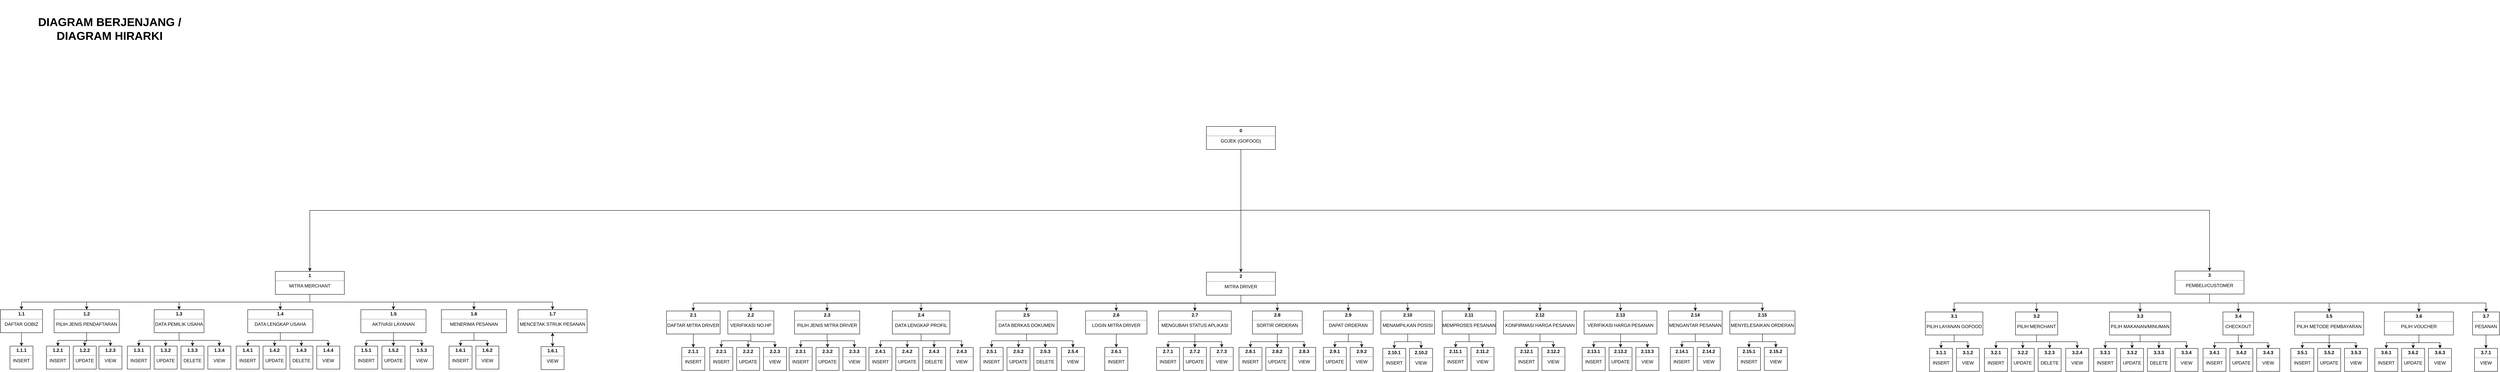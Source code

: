 <mxfile version="16.1.2" type="device"><diagram id="livdvUF_0iLPaK6DbdAj" name="Page-1"><mxGraphModel dx="1707" dy="1047" grid="1" gridSize="10" guides="1" tooltips="1" connect="1" arrows="1" fold="1" page="1" pageScale="1" pageWidth="4681" pageHeight="3300" math="0" shadow="0"><root><mxCell id="0"/><mxCell id="1" parent="0"/><mxCell id="S_e57NvESbNiBVqmj4cz-1" style="edgeStyle=orthogonalEdgeStyle;rounded=0;orthogonalLoop=1;jettySize=auto;html=1;exitX=0.5;exitY=1;exitDx=0;exitDy=0;entryX=0.5;entryY=0;entryDx=0;entryDy=0;fontSize=20;" parent="1" source="S_e57NvESbNiBVqmj4cz-6" target="S_e57NvESbNiBVqmj4cz-8" edge="1"><mxGeometry relative="1" as="geometry"/></mxCell><mxCell id="S_e57NvESbNiBVqmj4cz-2" style="edgeStyle=orthogonalEdgeStyle;rounded=0;orthogonalLoop=1;jettySize=auto;html=1;exitX=0.5;exitY=1;exitDx=0;exitDy=0;entryX=0.5;entryY=0;entryDx=0;entryDy=0;fontSize=20;" parent="1" source="S_e57NvESbNiBVqmj4cz-6" target="S_e57NvESbNiBVqmj4cz-12" edge="1"><mxGeometry relative="1" as="geometry"/></mxCell><mxCell id="S_e57NvESbNiBVqmj4cz-3" style="edgeStyle=orthogonalEdgeStyle;rounded=0;orthogonalLoop=1;jettySize=auto;html=1;exitX=0.5;exitY=1;exitDx=0;exitDy=0;entryX=0.5;entryY=0;entryDx=0;entryDy=0;fontSize=20;" parent="1" source="S_e57NvESbNiBVqmj4cz-6" target="S_e57NvESbNiBVqmj4cz-15" edge="1"><mxGeometry relative="1" as="geometry"/></mxCell><mxCell id="S_e57NvESbNiBVqmj4cz-6" value="&lt;p style=&quot;margin: 0px ; margin-top: 4px ; text-align: center&quot;&gt;&lt;b&gt;0&lt;/b&gt;&lt;/p&gt;&lt;hr size=&quot;1&quot;&gt;&lt;div style=&quot;text-align: center ; height: 2px&quot;&gt;GOJEK (GOFOOD)&lt;/div&gt;" style="verticalAlign=top;align=left;overflow=fill;fontSize=12;fontFamily=Helvetica;html=1;" parent="1" vertex="1"><mxGeometry x="3245" y="1310" width="180" height="60" as="geometry"/></mxCell><mxCell id="S_e57NvESbNiBVqmj4cz-35" style="edgeStyle=orthogonalEdgeStyle;rounded=0;orthogonalLoop=1;jettySize=auto;html=1;exitX=0.5;exitY=1;exitDx=0;exitDy=0;entryX=0.5;entryY=0;entryDx=0;entryDy=0;" parent="1" source="S_e57NvESbNiBVqmj4cz-8" target="S_e57NvESbNiBVqmj4cz-31" edge="1"><mxGeometry relative="1" as="geometry"/></mxCell><mxCell id="S_e57NvESbNiBVqmj4cz-36" style="edgeStyle=orthogonalEdgeStyle;rounded=0;orthogonalLoop=1;jettySize=auto;html=1;exitX=0.5;exitY=1;exitDx=0;exitDy=0;entryX=0.5;entryY=0;entryDx=0;entryDy=0;" parent="1" source="S_e57NvESbNiBVqmj4cz-8" target="S_e57NvESbNiBVqmj4cz-32" edge="1"><mxGeometry relative="1" as="geometry"/></mxCell><mxCell id="S_e57NvESbNiBVqmj4cz-37" style="edgeStyle=orthogonalEdgeStyle;rounded=0;orthogonalLoop=1;jettySize=auto;html=1;exitX=0.5;exitY=1;exitDx=0;exitDy=0;entryX=0.5;entryY=0;entryDx=0;entryDy=0;" parent="1" source="S_e57NvESbNiBVqmj4cz-8" target="S_e57NvESbNiBVqmj4cz-33" edge="1"><mxGeometry relative="1" as="geometry"/></mxCell><mxCell id="S_e57NvESbNiBVqmj4cz-38" style="edgeStyle=orthogonalEdgeStyle;rounded=0;orthogonalLoop=1;jettySize=auto;html=1;exitX=0.5;exitY=1;exitDx=0;exitDy=0;entryX=0.5;entryY=0;entryDx=0;entryDy=0;" parent="1" source="S_e57NvESbNiBVqmj4cz-8" target="S_e57NvESbNiBVqmj4cz-34" edge="1"><mxGeometry relative="1" as="geometry"/></mxCell><mxCell id="sX5fCa6HDxS6TR3GWvXp-2" style="edgeStyle=orthogonalEdgeStyle;rounded=0;orthogonalLoop=1;jettySize=auto;html=1;exitX=0.5;exitY=1;exitDx=0;exitDy=0;entryX=0.5;entryY=0;entryDx=0;entryDy=0;" parent="1" source="S_e57NvESbNiBVqmj4cz-8" target="sX5fCa6HDxS6TR3GWvXp-1" edge="1"><mxGeometry relative="1" as="geometry"/></mxCell><mxCell id="KaYBvG6XGCkKEg_ee_X7-75" style="edgeStyle=orthogonalEdgeStyle;rounded=0;orthogonalLoop=1;jettySize=auto;html=1;exitX=0.5;exitY=1;exitDx=0;exitDy=0;entryX=0.5;entryY=0;entryDx=0;entryDy=0;" edge="1" parent="1" source="S_e57NvESbNiBVqmj4cz-8" target="KaYBvG6XGCkKEg_ee_X7-68"><mxGeometry relative="1" as="geometry"/></mxCell><mxCell id="KaYBvG6XGCkKEg_ee_X7-77" style="edgeStyle=orthogonalEdgeStyle;rounded=0;orthogonalLoop=1;jettySize=auto;html=1;exitX=0.5;exitY=1;exitDx=0;exitDy=0;entryX=0.5;entryY=0;entryDx=0;entryDy=0;" edge="1" parent="1" source="S_e57NvESbNiBVqmj4cz-8" target="KaYBvG6XGCkKEg_ee_X7-76"><mxGeometry relative="1" as="geometry"/></mxCell><mxCell id="S_e57NvESbNiBVqmj4cz-8" value="&lt;p style=&quot;margin: 0px ; margin-top: 4px ; text-align: center&quot;&gt;&lt;b&gt;1&lt;/b&gt;&lt;/p&gt;&lt;hr size=&quot;1&quot;&gt;&lt;div style=&quot;text-align: center ; height: 2px&quot;&gt;MITRA MERCHANT&lt;/div&gt;" style="verticalAlign=top;align=left;overflow=fill;fontSize=12;fontFamily=Helvetica;html=1;" parent="1" vertex="1"><mxGeometry x="817" y="1688" width="180" height="60" as="geometry"/></mxCell><mxCell id="S_e57NvESbNiBVqmj4cz-44" style="edgeStyle=orthogonalEdgeStyle;rounded=0;orthogonalLoop=1;jettySize=auto;html=1;exitX=0.5;exitY=1;exitDx=0;exitDy=0;entryX=0.5;entryY=0;entryDx=0;entryDy=0;" parent="1" source="S_e57NvESbNiBVqmj4cz-12" target="S_e57NvESbNiBVqmj4cz-39" edge="1"><mxGeometry relative="1" as="geometry"/></mxCell><mxCell id="S_e57NvESbNiBVqmj4cz-45" style="edgeStyle=orthogonalEdgeStyle;rounded=0;orthogonalLoop=1;jettySize=auto;html=1;exitX=0.5;exitY=1;exitDx=0;exitDy=0;entryX=0.5;entryY=0;entryDx=0;entryDy=0;" parent="1" source="S_e57NvESbNiBVqmj4cz-12" target="S_e57NvESbNiBVqmj4cz-40" edge="1"><mxGeometry relative="1" as="geometry"/></mxCell><mxCell id="S_e57NvESbNiBVqmj4cz-46" style="edgeStyle=orthogonalEdgeStyle;rounded=0;orthogonalLoop=1;jettySize=auto;html=1;exitX=0.5;exitY=1;exitDx=0;exitDy=0;entryX=0.5;entryY=0;entryDx=0;entryDy=0;" parent="1" source="S_e57NvESbNiBVqmj4cz-12" target="S_e57NvESbNiBVqmj4cz-41" edge="1"><mxGeometry relative="1" as="geometry"/></mxCell><mxCell id="S_e57NvESbNiBVqmj4cz-47" style="edgeStyle=orthogonalEdgeStyle;rounded=0;orthogonalLoop=1;jettySize=auto;html=1;exitX=0.5;exitY=1;exitDx=0;exitDy=0;entryX=0.5;entryY=0;entryDx=0;entryDy=0;" parent="1" source="S_e57NvESbNiBVqmj4cz-12" target="S_e57NvESbNiBVqmj4cz-42" edge="1"><mxGeometry relative="1" as="geometry"/></mxCell><mxCell id="S_e57NvESbNiBVqmj4cz-48" style="edgeStyle=orthogonalEdgeStyle;rounded=0;orthogonalLoop=1;jettySize=auto;html=1;exitX=0.5;exitY=1;exitDx=0;exitDy=0;entryX=0.5;entryY=0;entryDx=0;entryDy=0;" parent="1" source="S_e57NvESbNiBVqmj4cz-12" target="S_e57NvESbNiBVqmj4cz-43" edge="1"><mxGeometry relative="1" as="geometry"/></mxCell><mxCell id="KaYBvG6XGCkKEg_ee_X7-2" style="edgeStyle=orthogonalEdgeStyle;rounded=0;orthogonalLoop=1;jettySize=auto;html=1;exitX=0.5;exitY=1;exitDx=0;exitDy=0;entryX=0.5;entryY=0;entryDx=0;entryDy=0;" edge="1" parent="1" source="S_e57NvESbNiBVqmj4cz-12" target="KaYBvG6XGCkKEg_ee_X7-1"><mxGeometry relative="1" as="geometry"/></mxCell><mxCell id="KaYBvG6XGCkKEg_ee_X7-6" style="edgeStyle=orthogonalEdgeStyle;rounded=0;orthogonalLoop=1;jettySize=auto;html=1;exitX=0.5;exitY=1;exitDx=0;exitDy=0;entryX=0.5;entryY=0;entryDx=0;entryDy=0;" edge="1" parent="1" source="S_e57NvESbNiBVqmj4cz-12" target="KaYBvG6XGCkKEg_ee_X7-5"><mxGeometry relative="1" as="geometry"/></mxCell><mxCell id="KaYBvG6XGCkKEg_ee_X7-23" style="edgeStyle=orthogonalEdgeStyle;rounded=0;orthogonalLoop=1;jettySize=auto;html=1;exitX=0.5;exitY=1;exitDx=0;exitDy=0;entryX=0.5;entryY=0;entryDx=0;entryDy=0;" edge="1" parent="1" source="S_e57NvESbNiBVqmj4cz-12" target="KaYBvG6XGCkKEg_ee_X7-14"><mxGeometry relative="1" as="geometry"/></mxCell><mxCell id="KaYBvG6XGCkKEg_ee_X7-29" style="edgeStyle=orthogonalEdgeStyle;rounded=0;orthogonalLoop=1;jettySize=auto;html=1;exitX=0.5;exitY=1;exitDx=0;exitDy=0;entryX=0.5;entryY=0;entryDx=0;entryDy=0;" edge="1" parent="1" source="S_e57NvESbNiBVqmj4cz-12" target="KaYBvG6XGCkKEg_ee_X7-24"><mxGeometry relative="1" as="geometry"/></mxCell><mxCell id="KaYBvG6XGCkKEg_ee_X7-35" style="edgeStyle=orthogonalEdgeStyle;rounded=0;orthogonalLoop=1;jettySize=auto;html=1;exitX=0.5;exitY=1;exitDx=0;exitDy=0;entryX=0.5;entryY=0;entryDx=0;entryDy=0;" edge="1" parent="1" source="S_e57NvESbNiBVqmj4cz-12" target="KaYBvG6XGCkKEg_ee_X7-30"><mxGeometry relative="1" as="geometry"/></mxCell><mxCell id="KaYBvG6XGCkKEg_ee_X7-63" style="edgeStyle=orthogonalEdgeStyle;rounded=0;orthogonalLoop=1;jettySize=auto;html=1;exitX=0.5;exitY=1;exitDx=0;exitDy=0;entryX=0.5;entryY=0;entryDx=0;entryDy=0;" edge="1" parent="1" source="S_e57NvESbNiBVqmj4cz-12" target="KaYBvG6XGCkKEg_ee_X7-36"><mxGeometry relative="1" as="geometry"/></mxCell><mxCell id="KaYBvG6XGCkKEg_ee_X7-64" style="edgeStyle=orthogonalEdgeStyle;rounded=0;orthogonalLoop=1;jettySize=auto;html=1;exitX=0.5;exitY=1;exitDx=0;exitDy=0;entryX=0.5;entryY=0;entryDx=0;entryDy=0;" edge="1" parent="1" source="S_e57NvESbNiBVqmj4cz-12" target="KaYBvG6XGCkKEg_ee_X7-41"><mxGeometry relative="1" as="geometry"/></mxCell><mxCell id="KaYBvG6XGCkKEg_ee_X7-65" style="edgeStyle=orthogonalEdgeStyle;rounded=0;orthogonalLoop=1;jettySize=auto;html=1;exitX=0.5;exitY=1;exitDx=0;exitDy=0;entryX=0.5;entryY=0;entryDx=0;entryDy=0;" edge="1" parent="1" source="S_e57NvESbNiBVqmj4cz-12" target="KaYBvG6XGCkKEg_ee_X7-46"><mxGeometry relative="1" as="geometry"/></mxCell><mxCell id="KaYBvG6XGCkKEg_ee_X7-66" style="edgeStyle=orthogonalEdgeStyle;rounded=0;orthogonalLoop=1;jettySize=auto;html=1;exitX=0.5;exitY=1;exitDx=0;exitDy=0;entryX=0.5;entryY=0;entryDx=0;entryDy=0;" edge="1" parent="1" source="S_e57NvESbNiBVqmj4cz-12" target="KaYBvG6XGCkKEg_ee_X7-53"><mxGeometry relative="1" as="geometry"/></mxCell><mxCell id="KaYBvG6XGCkKEg_ee_X7-67" style="edgeStyle=orthogonalEdgeStyle;rounded=0;orthogonalLoop=1;jettySize=auto;html=1;exitX=0.5;exitY=1;exitDx=0;exitDy=0;entryX=0.5;entryY=0;entryDx=0;entryDy=0;" edge="1" parent="1" source="S_e57NvESbNiBVqmj4cz-12" target="KaYBvG6XGCkKEg_ee_X7-58"><mxGeometry relative="1" as="geometry"/></mxCell><mxCell id="S_e57NvESbNiBVqmj4cz-12" value="&lt;p style=&quot;margin: 0px ; margin-top: 4px ; text-align: center&quot;&gt;&lt;b&gt;2&lt;/b&gt;&lt;/p&gt;&lt;hr size=&quot;1&quot;&gt;&lt;div style=&quot;text-align: center ; height: 2px&quot;&gt;MITRA DRIVER&lt;/div&gt;" style="verticalAlign=top;align=left;overflow=fill;fontSize=12;fontFamily=Helvetica;html=1;" parent="1" vertex="1"><mxGeometry x="3245" y="1690.13" width="180" height="60" as="geometry"/></mxCell><mxCell id="S_e57NvESbNiBVqmj4cz-54" style="edgeStyle=orthogonalEdgeStyle;rounded=0;orthogonalLoop=1;jettySize=auto;html=1;exitX=0.5;exitY=1;exitDx=0;exitDy=0;entryX=0.5;entryY=0;entryDx=0;entryDy=0;" parent="1" source="S_e57NvESbNiBVqmj4cz-15" target="S_e57NvESbNiBVqmj4cz-49" edge="1"><mxGeometry relative="1" as="geometry"/></mxCell><mxCell id="S_e57NvESbNiBVqmj4cz-55" style="edgeStyle=orthogonalEdgeStyle;rounded=0;orthogonalLoop=1;jettySize=auto;html=1;exitX=0.5;exitY=1;exitDx=0;exitDy=0;entryX=0.5;entryY=0;entryDx=0;entryDy=0;" parent="1" source="S_e57NvESbNiBVqmj4cz-15" target="S_e57NvESbNiBVqmj4cz-50" edge="1"><mxGeometry relative="1" as="geometry"/></mxCell><mxCell id="S_e57NvESbNiBVqmj4cz-56" style="edgeStyle=orthogonalEdgeStyle;rounded=0;orthogonalLoop=1;jettySize=auto;html=1;exitX=0.5;exitY=1;exitDx=0;exitDy=0;entryX=0.5;entryY=0;entryDx=0;entryDy=0;" parent="1" source="S_e57NvESbNiBVqmj4cz-15" target="S_e57NvESbNiBVqmj4cz-51" edge="1"><mxGeometry relative="1" as="geometry"/></mxCell><mxCell id="S_e57NvESbNiBVqmj4cz-57" style="edgeStyle=orthogonalEdgeStyle;rounded=0;orthogonalLoop=1;jettySize=auto;html=1;exitX=0.5;exitY=1;exitDx=0;exitDy=0;entryX=0.5;entryY=0;entryDx=0;entryDy=0;" parent="1" source="S_e57NvESbNiBVqmj4cz-15" target="S_e57NvESbNiBVqmj4cz-52" edge="1"><mxGeometry relative="1" as="geometry"/></mxCell><mxCell id="cgaBh5N2f1d0msI-01AS-1" style="edgeStyle=orthogonalEdgeStyle;rounded=0;orthogonalLoop=1;jettySize=auto;html=1;exitX=0.5;exitY=1;exitDx=0;exitDy=0;entryX=0.5;entryY=0;entryDx=0;entryDy=0;" parent="1" source="S_e57NvESbNiBVqmj4cz-15" target="S_e57NvESbNiBVqmj4cz-59" edge="1"><mxGeometry relative="1" as="geometry"/></mxCell><mxCell id="cgaBh5N2f1d0msI-01AS-2" style="edgeStyle=orthogonalEdgeStyle;rounded=0;orthogonalLoop=1;jettySize=auto;html=1;exitX=0.5;exitY=1;exitDx=0;exitDy=0;entryX=0.5;entryY=0;entryDx=0;entryDy=0;" parent="1" source="S_e57NvESbNiBVqmj4cz-15" target="S_e57NvESbNiBVqmj4cz-61" edge="1"><mxGeometry relative="1" as="geometry"/></mxCell><mxCell id="cgaBh5N2f1d0msI-01AS-4" style="edgeStyle=orthogonalEdgeStyle;rounded=0;orthogonalLoop=1;jettySize=auto;html=1;exitX=0.5;exitY=1;exitDx=0;exitDy=0;entryX=0.5;entryY=0;entryDx=0;entryDy=0;" parent="1" source="S_e57NvESbNiBVqmj4cz-15" target="S_e57NvESbNiBVqmj4cz-53" edge="1"><mxGeometry relative="1" as="geometry"/></mxCell><mxCell id="S_e57NvESbNiBVqmj4cz-15" value="&lt;p style=&quot;margin: 0px ; margin-top: 4px ; text-align: center&quot;&gt;&lt;b&gt;3&lt;/b&gt;&lt;/p&gt;&lt;hr size=&quot;1&quot;&gt;&lt;div style=&quot;text-align: center ; height: 2px&quot;&gt;PEMBELI/CUSTOMER&lt;/div&gt;" style="verticalAlign=top;align=left;overflow=fill;fontSize=12;fontFamily=Helvetica;html=1;" parent="1" vertex="1"><mxGeometry x="5771" y="1687.13" width="180" height="60" as="geometry"/></mxCell><mxCell id="S_e57NvESbNiBVqmj4cz-28" value="DIAGRAM BERJENJANG / DIAGRAM HIRARKI" style="text;html=1;strokeColor=none;fillColor=none;align=center;verticalAlign=middle;whiteSpace=wrap;rounded=0;fontSize=30;fontStyle=1" parent="1" vertex="1"><mxGeometry x="185" y="980" width="400" height="150" as="geometry"/></mxCell><mxCell id="RKKAdsbKi5MNb1ew3rd--4" style="edgeStyle=orthogonalEdgeStyle;rounded=0;orthogonalLoop=1;jettySize=auto;html=1;exitX=0.5;exitY=1;exitDx=0;exitDy=0;entryX=0.5;entryY=0;entryDx=0;entryDy=0;" parent="1" source="S_e57NvESbNiBVqmj4cz-31" target="RKKAdsbKi5MNb1ew3rd--1" edge="1"><mxGeometry relative="1" as="geometry"/></mxCell><mxCell id="S_e57NvESbNiBVqmj4cz-31" value="&lt;p style=&quot;margin: 0px ; margin-top: 4px ; text-align: center&quot;&gt;&lt;b&gt;1.1&lt;/b&gt;&lt;/p&gt;&lt;hr size=&quot;1&quot;&gt;&lt;div style=&quot;text-align: center ; height: 2px&quot;&gt;DAFTAR GOBIZ&lt;/div&gt;" style="verticalAlign=top;align=left;overflow=fill;fontSize=12;fontFamily=Helvetica;html=1;" parent="1" vertex="1"><mxGeometry x="100" y="1788" width="110" height="60" as="geometry"/></mxCell><mxCell id="Qm3RwWDt-kAnN1YEKXTU-13" style="edgeStyle=orthogonalEdgeStyle;rounded=0;orthogonalLoop=1;jettySize=auto;html=1;exitX=0.5;exitY=1;exitDx=0;exitDy=0;entryX=0.5;entryY=0;entryDx=0;entryDy=0;" parent="1" source="S_e57NvESbNiBVqmj4cz-32" target="Qm3RwWDt-kAnN1YEKXTU-1" edge="1"><mxGeometry relative="1" as="geometry"/></mxCell><mxCell id="Qm3RwWDt-kAnN1YEKXTU-14" style="edgeStyle=orthogonalEdgeStyle;rounded=0;orthogonalLoop=1;jettySize=auto;html=1;exitX=0.5;exitY=1;exitDx=0;exitDy=0;entryX=0.5;entryY=0;entryDx=0;entryDy=0;" parent="1" source="S_e57NvESbNiBVqmj4cz-32" target="Qm3RwWDt-kAnN1YEKXTU-3" edge="1"><mxGeometry relative="1" as="geometry"><Array as="points"><mxPoint x="325" y="1870"/><mxPoint x="320" y="1870"/></Array></mxGeometry></mxCell><mxCell id="_9BoK7rmptIp5B2l3xay-2" style="edgeStyle=orthogonalEdgeStyle;rounded=0;orthogonalLoop=1;jettySize=auto;html=1;exitX=0.5;exitY=1;exitDx=0;exitDy=0;entryX=0.5;entryY=0;entryDx=0;entryDy=0;" parent="1" source="S_e57NvESbNiBVqmj4cz-32" target="_9BoK7rmptIp5B2l3xay-1" edge="1"><mxGeometry relative="1" as="geometry"/></mxCell><mxCell id="S_e57NvESbNiBVqmj4cz-32" value="&lt;p style=&quot;margin: 0px ; margin-top: 4px ; text-align: center&quot;&gt;&lt;b&gt;1.2&lt;/b&gt;&lt;/p&gt;&lt;hr size=&quot;1&quot;&gt;&lt;div style=&quot;text-align: center ; height: 2px&quot;&gt;PILIH JENIS PENDAFTARAN&lt;/div&gt;" style="verticalAlign=top;align=left;overflow=fill;fontSize=12;fontFamily=Helvetica;html=1;" parent="1" vertex="1"><mxGeometry x="240" y="1788" width="170" height="60" as="geometry"/></mxCell><mxCell id="Qm3RwWDt-kAnN1YEKXTU-6" style="edgeStyle=orthogonalEdgeStyle;rounded=0;orthogonalLoop=1;jettySize=auto;html=1;exitX=0.5;exitY=1;exitDx=0;exitDy=0;entryX=0.5;entryY=0;entryDx=0;entryDy=0;" parent="1" source="S_e57NvESbNiBVqmj4cz-33" target="Qm3RwWDt-kAnN1YEKXTU-4" edge="1"><mxGeometry relative="1" as="geometry"><Array as="points"><mxPoint x="566" y="1868"/><mxPoint x="461" y="1868"/></Array></mxGeometry></mxCell><mxCell id="Qm3RwWDt-kAnN1YEKXTU-10" style="edgeStyle=orthogonalEdgeStyle;rounded=0;orthogonalLoop=1;jettySize=auto;html=1;exitX=0.5;exitY=1;exitDx=0;exitDy=0;entryX=0.5;entryY=0;entryDx=0;entryDy=0;" parent="1" source="S_e57NvESbNiBVqmj4cz-33" target="Qm3RwWDt-kAnN1YEKXTU-8" edge="1"><mxGeometry relative="1" as="geometry"/></mxCell><mxCell id="Qm3RwWDt-kAnN1YEKXTU-15" style="edgeStyle=orthogonalEdgeStyle;rounded=0;orthogonalLoop=1;jettySize=auto;html=1;exitX=0.5;exitY=1;exitDx=0;exitDy=0;entryX=0.5;entryY=0;entryDx=0;entryDy=0;" parent="1" source="S_e57NvESbNiBVqmj4cz-33" target="Qm3RwWDt-kAnN1YEKXTU-5" edge="1"><mxGeometry relative="1" as="geometry"/></mxCell><mxCell id="Qm3RwWDt-kAnN1YEKXTU-16" style="edgeStyle=orthogonalEdgeStyle;rounded=0;orthogonalLoop=1;jettySize=auto;html=1;exitX=0.5;exitY=1;exitDx=0;exitDy=0;entryX=0.5;entryY=0;entryDx=0;entryDy=0;" parent="1" source="S_e57NvESbNiBVqmj4cz-33" target="Qm3RwWDt-kAnN1YEKXTU-9" edge="1"><mxGeometry relative="1" as="geometry"><Array as="points"><mxPoint x="566" y="1868"/><mxPoint x="671" y="1868"/></Array></mxGeometry></mxCell><mxCell id="S_e57NvESbNiBVqmj4cz-33" value="&lt;p style=&quot;margin: 0px ; margin-top: 4px ; text-align: center&quot;&gt;&lt;b&gt;1.3&lt;/b&gt;&lt;/p&gt;&lt;hr size=&quot;1&quot;&gt;&lt;div style=&quot;text-align: center ; height: 2px&quot;&gt;DATA PEMILIK USAHA&lt;/div&gt;" style="verticalAlign=top;align=left;overflow=fill;fontSize=12;fontFamily=Helvetica;html=1;" parent="1" vertex="1"><mxGeometry x="501" y="1788" width="130" height="60" as="geometry"/></mxCell><mxCell id="Qm3RwWDt-kAnN1YEKXTU-21" style="edgeStyle=orthogonalEdgeStyle;rounded=0;orthogonalLoop=1;jettySize=auto;html=1;exitX=0.5;exitY=1;exitDx=0;exitDy=0;entryX=0.5;entryY=0;entryDx=0;entryDy=0;" parent="1" source="S_e57NvESbNiBVqmj4cz-34" target="Qm3RwWDt-kAnN1YEKXTU-17" edge="1"><mxGeometry relative="1" as="geometry"/></mxCell><mxCell id="Qm3RwWDt-kAnN1YEKXTU-26" style="edgeStyle=orthogonalEdgeStyle;rounded=0;orthogonalLoop=1;jettySize=auto;html=1;exitX=0.5;exitY=1;exitDx=0;exitDy=0;entryX=0.5;entryY=0;entryDx=0;entryDy=0;" parent="1" source="S_e57NvESbNiBVqmj4cz-34" target="Qm3RwWDt-kAnN1YEKXTU-19" edge="1"><mxGeometry relative="1" as="geometry"/></mxCell><mxCell id="Qm3RwWDt-kAnN1YEKXTU-27" style="edgeStyle=orthogonalEdgeStyle;rounded=0;orthogonalLoop=1;jettySize=auto;html=1;exitX=0.5;exitY=1;exitDx=0;exitDy=0;entryX=0.5;entryY=0;entryDx=0;entryDy=0;" parent="1" source="S_e57NvESbNiBVqmj4cz-34" target="Qm3RwWDt-kAnN1YEKXTU-20" edge="1"><mxGeometry relative="1" as="geometry"><Array as="points"><mxPoint x="830" y="1868"/><mxPoint x="955" y="1868"/></Array></mxGeometry></mxCell><mxCell id="Qm3RwWDt-kAnN1YEKXTU-29" style="rounded=0;orthogonalLoop=1;jettySize=auto;html=1;exitX=0.5;exitY=1;exitDx=0;exitDy=0;entryX=0.5;entryY=0;entryDx=0;entryDy=0;edgeStyle=elbowEdgeStyle;elbow=vertical;" parent="1" source="S_e57NvESbNiBVqmj4cz-34" target="Qm3RwWDt-kAnN1YEKXTU-18" edge="1"><mxGeometry relative="1" as="geometry"><mxPoint x="830" y="1850" as="sourcePoint"/><mxPoint x="815" y="1885" as="targetPoint"/><Array as="points"><mxPoint x="825" y="1868"/></Array></mxGeometry></mxCell><mxCell id="S_e57NvESbNiBVqmj4cz-34" value="&lt;p style=&quot;margin: 0px ; margin-top: 4px ; text-align: center&quot;&gt;&lt;b&gt;1.4&lt;/b&gt;&lt;/p&gt;&lt;hr size=&quot;1&quot;&gt;&lt;div style=&quot;text-align: center ; height: 2px&quot;&gt;DATA LENGKAP USAHA&lt;/div&gt;" style="verticalAlign=top;align=left;overflow=fill;fontSize=12;fontFamily=Helvetica;html=1;" parent="1" vertex="1"><mxGeometry x="745" y="1788" width="170" height="60" as="geometry"/></mxCell><mxCell id="Qm3RwWDt-kAnN1YEKXTU-31" style="edgeStyle=elbowEdgeStyle;rounded=0;orthogonalLoop=1;jettySize=auto;elbow=vertical;html=1;exitX=0.5;exitY=1;exitDx=0;exitDy=0;entryX=0.5;entryY=0;entryDx=0;entryDy=0;" parent="1" source="S_e57NvESbNiBVqmj4cz-39" target="Qm3RwWDt-kAnN1YEKXTU-30" edge="1"><mxGeometry relative="1" as="geometry"/></mxCell><mxCell id="S_e57NvESbNiBVqmj4cz-39" value="&lt;p style=&quot;margin: 0px ; margin-top: 4px ; text-align: center&quot;&gt;&lt;b&gt;2.1&lt;/b&gt;&lt;/p&gt;&lt;hr size=&quot;1&quot;&gt;&lt;div style=&quot;text-align: center ; height: 2px&quot;&gt;DAFTAR MITRA DRIVER&lt;/div&gt;" style="verticalAlign=top;align=left;overflow=fill;fontSize=12;fontFamily=Helvetica;html=1;" parent="1" vertex="1"><mxGeometry x="1837" y="1791.38" width="140" height="60" as="geometry"/></mxCell><mxCell id="Qm3RwWDt-kAnN1YEKXTU-34" style="edgeStyle=elbowEdgeStyle;rounded=0;orthogonalLoop=1;jettySize=auto;elbow=vertical;html=1;exitX=0.5;exitY=1;exitDx=0;exitDy=0;entryX=0.5;entryY=0;entryDx=0;entryDy=0;" parent="1" source="S_e57NvESbNiBVqmj4cz-40" target="Qm3RwWDt-kAnN1YEKXTU-32" edge="1"><mxGeometry relative="1" as="geometry"/></mxCell><mxCell id="Qm3RwWDt-kAnN1YEKXTU-35" style="edgeStyle=elbowEdgeStyle;rounded=0;orthogonalLoop=1;jettySize=auto;elbow=vertical;html=1;exitX=0.5;exitY=1;exitDx=0;exitDy=0;entryX=0.5;entryY=0;entryDx=0;entryDy=0;" parent="1" source="S_e57NvESbNiBVqmj4cz-40" target="Qm3RwWDt-kAnN1YEKXTU-33" edge="1"><mxGeometry relative="1" as="geometry"/></mxCell><mxCell id="ku0Nsr9byM72era6mpHt-2" style="edgeStyle=orthogonalEdgeStyle;rounded=0;orthogonalLoop=1;jettySize=auto;html=1;exitX=0.5;exitY=1;exitDx=0;exitDy=0;entryX=0.5;entryY=0;entryDx=0;entryDy=0;" parent="1" source="S_e57NvESbNiBVqmj4cz-40" target="ku0Nsr9byM72era6mpHt-1" edge="1"><mxGeometry relative="1" as="geometry"/></mxCell><mxCell id="S_e57NvESbNiBVqmj4cz-40" value="&lt;p style=&quot;margin: 0px ; margin-top: 4px ; text-align: center&quot;&gt;&lt;b&gt;2.2&lt;/b&gt;&lt;/p&gt;&lt;hr size=&quot;1&quot;&gt;&lt;div style=&quot;text-align: center ; height: 2px&quot;&gt;VERIFIKASI NO.HP&lt;/div&gt;" style="verticalAlign=top;align=left;overflow=fill;fontSize=12;fontFamily=Helvetica;html=1;" parent="1" vertex="1"><mxGeometry x="1997" y="1791.38" width="120" height="60" as="geometry"/></mxCell><mxCell id="Qm3RwWDt-kAnN1YEKXTU-40" style="edgeStyle=elbowEdgeStyle;rounded=0;orthogonalLoop=1;jettySize=auto;elbow=vertical;html=1;exitX=0.5;exitY=1;exitDx=0;exitDy=0;entryX=0.5;entryY=0;entryDx=0;entryDy=0;" parent="1" source="S_e57NvESbNiBVqmj4cz-41" target="Qm3RwWDt-kAnN1YEKXTU-38" edge="1"><mxGeometry relative="1" as="geometry"/></mxCell><mxCell id="Qm3RwWDt-kAnN1YEKXTU-41" style="edgeStyle=elbowEdgeStyle;rounded=0;orthogonalLoop=1;jettySize=auto;elbow=vertical;html=1;exitX=0.5;exitY=1;exitDx=0;exitDy=0;entryX=0.5;entryY=0;entryDx=0;entryDy=0;" parent="1" source="S_e57NvESbNiBVqmj4cz-41" target="Qm3RwWDt-kAnN1YEKXTU-39" edge="1"><mxGeometry relative="1" as="geometry"/></mxCell><mxCell id="Qm3RwWDt-kAnN1YEKXTU-45" style="edgeStyle=elbowEdgeStyle;rounded=0;orthogonalLoop=1;jettySize=auto;elbow=vertical;html=1;exitX=0.5;exitY=1;exitDx=0;exitDy=0;entryX=0.5;entryY=0;entryDx=0;entryDy=0;" parent="1" source="S_e57NvESbNiBVqmj4cz-41" target="Qm3RwWDt-kAnN1YEKXTU-44" edge="1"><mxGeometry relative="1" as="geometry"/></mxCell><mxCell id="S_e57NvESbNiBVqmj4cz-41" value="&lt;p style=&quot;margin: 0px ; margin-top: 4px ; text-align: center&quot;&gt;&lt;b&gt;2.3&lt;/b&gt;&lt;/p&gt;&lt;hr size=&quot;1&quot;&gt;&lt;div style=&quot;text-align: center ; height: 2px&quot;&gt;PILIH JENIS MITRA DRIVER&lt;/div&gt;" style="verticalAlign=top;align=left;overflow=fill;fontSize=12;fontFamily=Helvetica;html=1;" parent="1" vertex="1"><mxGeometry x="2171" y="1791.38" width="170" height="60" as="geometry"/></mxCell><mxCell id="Qm3RwWDt-kAnN1YEKXTU-50" style="edgeStyle=elbowEdgeStyle;rounded=0;orthogonalLoop=1;jettySize=auto;elbow=vertical;html=1;exitX=0.5;exitY=1;exitDx=0;exitDy=0;entryX=0.5;entryY=0;entryDx=0;entryDy=0;" parent="1" source="S_e57NvESbNiBVqmj4cz-42" target="Qm3RwWDt-kAnN1YEKXTU-46" edge="1"><mxGeometry relative="1" as="geometry"/></mxCell><mxCell id="Qm3RwWDt-kAnN1YEKXTU-51" style="edgeStyle=elbowEdgeStyle;rounded=0;orthogonalLoop=1;jettySize=auto;elbow=vertical;html=1;exitX=0.5;exitY=1;exitDx=0;exitDy=0;entryX=0.5;entryY=0;entryDx=0;entryDy=0;" parent="1" source="S_e57NvESbNiBVqmj4cz-42" target="Qm3RwWDt-kAnN1YEKXTU-47" edge="1"><mxGeometry relative="1" as="geometry"/></mxCell><mxCell id="Qm3RwWDt-kAnN1YEKXTU-52" style="edgeStyle=elbowEdgeStyle;rounded=0;orthogonalLoop=1;jettySize=auto;elbow=vertical;html=1;exitX=0.5;exitY=1;exitDx=0;exitDy=0;entryX=0.5;entryY=0;entryDx=0;entryDy=0;" parent="1" source="S_e57NvESbNiBVqmj4cz-42" target="Qm3RwWDt-kAnN1YEKXTU-48" edge="1"><mxGeometry relative="1" as="geometry"/></mxCell><mxCell id="Qm3RwWDt-kAnN1YEKXTU-53" style="edgeStyle=elbowEdgeStyle;rounded=0;orthogonalLoop=1;jettySize=auto;elbow=vertical;html=1;exitX=0.5;exitY=1;exitDx=0;exitDy=0;entryX=0.5;entryY=0;entryDx=0;entryDy=0;" parent="1" source="S_e57NvESbNiBVqmj4cz-42" target="Qm3RwWDt-kAnN1YEKXTU-49" edge="1"><mxGeometry relative="1" as="geometry"/></mxCell><mxCell id="S_e57NvESbNiBVqmj4cz-42" value="&lt;p style=&quot;margin: 0px ; margin-top: 4px ; text-align: center&quot;&gt;&lt;b&gt;2.4&lt;/b&gt;&lt;/p&gt;&lt;hr size=&quot;1&quot;&gt;&lt;div style=&quot;text-align: center ; height: 2px&quot;&gt;DATA LENGKAP PROFIL&lt;/div&gt;" style="verticalAlign=top;align=left;overflow=fill;fontSize=12;fontFamily=Helvetica;html=1;" parent="1" vertex="1"><mxGeometry x="2426" y="1791.38" width="150" height="60" as="geometry"/></mxCell><mxCell id="Qm3RwWDt-kAnN1YEKXTU-58" style="edgeStyle=elbowEdgeStyle;rounded=0;orthogonalLoop=1;jettySize=auto;elbow=vertical;html=1;exitX=0.5;exitY=1;exitDx=0;exitDy=0;entryX=0.5;entryY=0;entryDx=0;entryDy=0;" parent="1" source="S_e57NvESbNiBVqmj4cz-43" target="Qm3RwWDt-kAnN1YEKXTU-54" edge="1"><mxGeometry relative="1" as="geometry"/></mxCell><mxCell id="Qm3RwWDt-kAnN1YEKXTU-59" style="edgeStyle=elbowEdgeStyle;rounded=0;orthogonalLoop=1;jettySize=auto;elbow=vertical;html=1;exitX=0.5;exitY=1;exitDx=0;exitDy=0;entryX=0.5;entryY=0;entryDx=0;entryDy=0;" parent="1" source="S_e57NvESbNiBVqmj4cz-43" target="Qm3RwWDt-kAnN1YEKXTU-55" edge="1"><mxGeometry relative="1" as="geometry"/></mxCell><mxCell id="Qm3RwWDt-kAnN1YEKXTU-60" style="edgeStyle=elbowEdgeStyle;rounded=0;orthogonalLoop=1;jettySize=auto;elbow=vertical;html=1;exitX=0.5;exitY=1;exitDx=0;exitDy=0;entryX=0.5;entryY=0;entryDx=0;entryDy=0;" parent="1" source="S_e57NvESbNiBVqmj4cz-43" target="Qm3RwWDt-kAnN1YEKXTU-56" edge="1"><mxGeometry relative="1" as="geometry"/></mxCell><mxCell id="Qm3RwWDt-kAnN1YEKXTU-61" style="edgeStyle=elbowEdgeStyle;rounded=0;orthogonalLoop=1;jettySize=auto;elbow=vertical;html=1;exitX=0.5;exitY=1;exitDx=0;exitDy=0;entryX=0.5;entryY=0;entryDx=0;entryDy=0;" parent="1" source="S_e57NvESbNiBVqmj4cz-43" target="Qm3RwWDt-kAnN1YEKXTU-57" edge="1"><mxGeometry relative="1" as="geometry"/></mxCell><mxCell id="S_e57NvESbNiBVqmj4cz-43" value="&lt;p style=&quot;margin: 0px ; margin-top: 4px ; text-align: center&quot;&gt;&lt;b&gt;2.5&lt;/b&gt;&lt;/p&gt;&lt;hr size=&quot;1&quot;&gt;&lt;div style=&quot;text-align: center ; height: 2px&quot;&gt;DATA BERKAS DOKUMEN&lt;/div&gt;" style="verticalAlign=top;align=left;overflow=fill;fontSize=12;fontFamily=Helvetica;html=1;" parent="1" vertex="1"><mxGeometry x="2696" y="1791.38" width="160" height="60" as="geometry"/></mxCell><mxCell id="Qm3RwWDt-kAnN1YEKXTU-67" style="edgeStyle=elbowEdgeStyle;rounded=0;orthogonalLoop=1;jettySize=auto;elbow=vertical;html=1;exitX=0.5;exitY=1;exitDx=0;exitDy=0;entryX=0.5;entryY=0;entryDx=0;entryDy=0;" parent="1" source="S_e57NvESbNiBVqmj4cz-49" target="Qm3RwWDt-kAnN1YEKXTU-62" edge="1"><mxGeometry relative="1" as="geometry"/></mxCell><mxCell id="Qm3RwWDt-kAnN1YEKXTU-68" style="edgeStyle=elbowEdgeStyle;rounded=0;orthogonalLoop=1;jettySize=auto;elbow=vertical;html=1;exitX=0.5;exitY=1;exitDx=0;exitDy=0;entryX=0.5;entryY=0;entryDx=0;entryDy=0;" parent="1" source="S_e57NvESbNiBVqmj4cz-49" target="Qm3RwWDt-kAnN1YEKXTU-66" edge="1"><mxGeometry relative="1" as="geometry"/></mxCell><mxCell id="S_e57NvESbNiBVqmj4cz-49" value="&lt;p style=&quot;margin: 0px ; margin-top: 4px ; text-align: center&quot;&gt;&lt;b&gt;3.1&lt;/b&gt;&lt;/p&gt;&lt;hr size=&quot;1&quot;&gt;&lt;div style=&quot;text-align: center ; height: 2px&quot;&gt;PILIH LAYANAN GOFOOD&lt;/div&gt;" style="verticalAlign=top;align=left;overflow=fill;fontSize=12;fontFamily=Helvetica;html=1;" parent="1" vertex="1"><mxGeometry x="5120" y="1793.88" width="150" height="60" as="geometry"/></mxCell><mxCell id="Qm3RwWDt-kAnN1YEKXTU-73" style="edgeStyle=elbowEdgeStyle;rounded=0;orthogonalLoop=1;jettySize=auto;elbow=vertical;html=1;exitX=0.5;exitY=1;exitDx=0;exitDy=0;entryX=0.5;entryY=0;entryDx=0;entryDy=0;" parent="1" source="S_e57NvESbNiBVqmj4cz-50" target="Qm3RwWDt-kAnN1YEKXTU-69" edge="1"><mxGeometry relative="1" as="geometry"/></mxCell><mxCell id="Qm3RwWDt-kAnN1YEKXTU-74" style="edgeStyle=elbowEdgeStyle;rounded=0;orthogonalLoop=1;jettySize=auto;elbow=vertical;html=1;exitX=0.5;exitY=1;exitDx=0;exitDy=0;entryX=0.5;entryY=0;entryDx=0;entryDy=0;" parent="1" source="S_e57NvESbNiBVqmj4cz-50" target="Qm3RwWDt-kAnN1YEKXTU-70" edge="1"><mxGeometry relative="1" as="geometry"/></mxCell><mxCell id="Qm3RwWDt-kAnN1YEKXTU-75" style="edgeStyle=elbowEdgeStyle;rounded=0;orthogonalLoop=1;jettySize=auto;elbow=vertical;html=1;exitX=0.5;exitY=1;exitDx=0;exitDy=0;entryX=0.5;entryY=0;entryDx=0;entryDy=0;" parent="1" source="S_e57NvESbNiBVqmj4cz-50" target="Qm3RwWDt-kAnN1YEKXTU-71" edge="1"><mxGeometry relative="1" as="geometry"/></mxCell><mxCell id="Qm3RwWDt-kAnN1YEKXTU-76" style="edgeStyle=elbowEdgeStyle;rounded=0;orthogonalLoop=1;jettySize=auto;elbow=vertical;html=1;exitX=0.5;exitY=1;exitDx=0;exitDy=0;entryX=0.5;entryY=0;entryDx=0;entryDy=0;" parent="1" source="S_e57NvESbNiBVqmj4cz-50" target="Qm3RwWDt-kAnN1YEKXTU-72" edge="1"><mxGeometry relative="1" as="geometry"/></mxCell><mxCell id="S_e57NvESbNiBVqmj4cz-50" value="&lt;p style=&quot;margin: 0px ; margin-top: 4px ; text-align: center&quot;&gt;&lt;b&gt;3.2&lt;/b&gt;&lt;/p&gt;&lt;hr size=&quot;1&quot;&gt;&lt;div style=&quot;text-align: center ; height: 2px&quot;&gt;PILIH MERCHANT&lt;/div&gt;" style="verticalAlign=top;align=left;overflow=fill;fontSize=12;fontFamily=Helvetica;html=1;" parent="1" vertex="1"><mxGeometry x="5355" y="1793.88" width="110" height="60" as="geometry"/></mxCell><mxCell id="Qm3RwWDt-kAnN1YEKXTU-81" style="edgeStyle=elbowEdgeStyle;rounded=0;orthogonalLoop=1;jettySize=auto;elbow=vertical;html=1;exitX=0.5;exitY=1;exitDx=0;exitDy=0;entryX=0.5;entryY=0;entryDx=0;entryDy=0;" parent="1" source="S_e57NvESbNiBVqmj4cz-51" target="Qm3RwWDt-kAnN1YEKXTU-77" edge="1"><mxGeometry relative="1" as="geometry"/></mxCell><mxCell id="Qm3RwWDt-kAnN1YEKXTU-82" style="edgeStyle=elbowEdgeStyle;rounded=0;orthogonalLoop=1;jettySize=auto;elbow=vertical;html=1;exitX=0.5;exitY=1;exitDx=0;exitDy=0;entryX=0.5;entryY=0;entryDx=0;entryDy=0;" parent="1" source="S_e57NvESbNiBVqmj4cz-51" target="Qm3RwWDt-kAnN1YEKXTU-78" edge="1"><mxGeometry relative="1" as="geometry"/></mxCell><mxCell id="Qm3RwWDt-kAnN1YEKXTU-83" style="edgeStyle=elbowEdgeStyle;rounded=0;orthogonalLoop=1;jettySize=auto;elbow=vertical;html=1;exitX=0.5;exitY=1;exitDx=0;exitDy=0;entryX=0.5;entryY=0;entryDx=0;entryDy=0;" parent="1" source="S_e57NvESbNiBVqmj4cz-51" target="Qm3RwWDt-kAnN1YEKXTU-79" edge="1"><mxGeometry relative="1" as="geometry"/></mxCell><mxCell id="Qm3RwWDt-kAnN1YEKXTU-84" style="edgeStyle=elbowEdgeStyle;rounded=0;orthogonalLoop=1;jettySize=auto;elbow=vertical;html=1;exitX=0.5;exitY=1;exitDx=0;exitDy=0;entryX=0.5;entryY=0;entryDx=0;entryDy=0;" parent="1" source="S_e57NvESbNiBVqmj4cz-51" target="Qm3RwWDt-kAnN1YEKXTU-80" edge="1"><mxGeometry relative="1" as="geometry"/></mxCell><mxCell id="S_e57NvESbNiBVqmj4cz-51" value="&lt;p style=&quot;margin: 0px ; margin-top: 4px ; text-align: center&quot;&gt;&lt;b&gt;3.3&lt;/b&gt;&lt;/p&gt;&lt;hr size=&quot;1&quot;&gt;&lt;div style=&quot;text-align: center ; height: 2px&quot;&gt;PILIH MAKANAN/MINUMAN&lt;/div&gt;" style="verticalAlign=top;align=left;overflow=fill;fontSize=12;fontFamily=Helvetica;html=1;" parent="1" vertex="1"><mxGeometry x="5600" y="1793.88" width="160" height="60" as="geometry"/></mxCell><mxCell id="s0tynDvz3lilP00CcLDw-5" style="rounded=0;orthogonalLoop=1;jettySize=auto;html=1;exitX=0.5;exitY=1;exitDx=0;exitDy=0;entryX=0.5;entryY=0;entryDx=0;entryDy=0;edgeStyle=orthogonalEdgeStyle;" parent="1" source="S_e57NvESbNiBVqmj4cz-52" target="s0tynDvz3lilP00CcLDw-1" edge="1"><mxGeometry relative="1" as="geometry"><Array as="points"><mxPoint x="5936" y="1873.88"/><mxPoint x="5874" y="1873.88"/></Array></mxGeometry></mxCell><mxCell id="s0tynDvz3lilP00CcLDw-6" style="edgeStyle=orthogonalEdgeStyle;rounded=0;orthogonalLoop=1;jettySize=auto;html=1;exitX=0.5;exitY=1;exitDx=0;exitDy=0;" parent="1" source="S_e57NvESbNiBVqmj4cz-52" target="s0tynDvz3lilP00CcLDw-2" edge="1"><mxGeometry relative="1" as="geometry"/></mxCell><mxCell id="s0tynDvz3lilP00CcLDw-7" style="edgeStyle=orthogonalEdgeStyle;rounded=0;orthogonalLoop=1;jettySize=auto;html=1;exitX=0.5;exitY=1;exitDx=0;exitDy=0;entryX=0.5;entryY=0;entryDx=0;entryDy=0;" parent="1" source="S_e57NvESbNiBVqmj4cz-52" target="s0tynDvz3lilP00CcLDw-3" edge="1"><mxGeometry relative="1" as="geometry"><Array as="points"><mxPoint x="5936" y="1873.88"/><mxPoint x="6014" y="1873.88"/></Array></mxGeometry></mxCell><mxCell id="S_e57NvESbNiBVqmj4cz-52" value="&lt;p style=&quot;margin: 0px ; margin-top: 4px ; text-align: center&quot;&gt;&lt;b&gt;3.4&lt;/b&gt;&lt;/p&gt;&lt;hr size=&quot;1&quot;&gt;&lt;div style=&quot;text-align: center ; height: 2px&quot;&gt;CHECKOUT&lt;/div&gt;" style="verticalAlign=top;align=left;overflow=fill;fontSize=12;fontFamily=Helvetica;html=1;" parent="1" vertex="1"><mxGeometry x="5896" y="1793.88" width="80" height="60" as="geometry"/></mxCell><mxCell id="s0tynDvz3lilP00CcLDw-9" style="edgeStyle=orthogonalEdgeStyle;rounded=0;orthogonalLoop=1;jettySize=auto;html=1;exitX=0.5;exitY=1;exitDx=0;exitDy=0;entryX=0.5;entryY=0;entryDx=0;entryDy=0;" parent="1" source="S_e57NvESbNiBVqmj4cz-53" target="s0tynDvz3lilP00CcLDw-8" edge="1"><mxGeometry relative="1" as="geometry"/></mxCell><mxCell id="S_e57NvESbNiBVqmj4cz-53" value="&lt;p style=&quot;margin: 0px ; margin-top: 4px ; text-align: center&quot;&gt;&lt;b&gt;3.7&lt;/b&gt;&lt;/p&gt;&lt;hr size=&quot;1&quot;&gt;&lt;div style=&quot;text-align: center ; height: 2px&quot;&gt;PESANAN&lt;/div&gt;" style="verticalAlign=top;align=left;overflow=fill;fontSize=12;fontFamily=Helvetica;html=1;" parent="1" vertex="1"><mxGeometry x="6547" y="1793.88" width="70" height="60" as="geometry"/></mxCell><mxCell id="s0tynDvz3lilP00CcLDw-13" style="edgeStyle=orthogonalEdgeStyle;rounded=0;orthogonalLoop=1;jettySize=auto;html=1;exitX=0.5;exitY=1;exitDx=0;exitDy=0;entryX=0.5;entryY=0;entryDx=0;entryDy=0;" parent="1" source="S_e57NvESbNiBVqmj4cz-59" target="s0tynDvz3lilP00CcLDw-10" edge="1"><mxGeometry relative="1" as="geometry"/></mxCell><mxCell id="s0tynDvz3lilP00CcLDw-14" style="edgeStyle=orthogonalEdgeStyle;rounded=0;orthogonalLoop=1;jettySize=auto;html=1;exitX=0.5;exitY=1;exitDx=0;exitDy=0;entryX=0.5;entryY=0;entryDx=0;entryDy=0;" parent="1" source="S_e57NvESbNiBVqmj4cz-59" target="s0tynDvz3lilP00CcLDw-11" edge="1"><mxGeometry relative="1" as="geometry"/></mxCell><mxCell id="s0tynDvz3lilP00CcLDw-15" style="edgeStyle=orthogonalEdgeStyle;rounded=0;orthogonalLoop=1;jettySize=auto;html=1;exitX=0.5;exitY=1;exitDx=0;exitDy=0;entryX=0.5;entryY=0;entryDx=0;entryDy=0;" parent="1" source="S_e57NvESbNiBVqmj4cz-59" target="s0tynDvz3lilP00CcLDw-12" edge="1"><mxGeometry relative="1" as="geometry"/></mxCell><mxCell id="S_e57NvESbNiBVqmj4cz-59" value="&lt;p style=&quot;margin: 0px ; margin-top: 4px ; text-align: center&quot;&gt;&lt;b&gt;3.5&lt;/b&gt;&lt;/p&gt;&lt;hr size=&quot;1&quot;&gt;&lt;div style=&quot;text-align: center ; height: 2px&quot;&gt;PILIH METODE PEMBAYARAN&lt;/div&gt;" style="verticalAlign=top;align=left;overflow=fill;fontSize=12;fontFamily=Helvetica;html=1;" parent="1" vertex="1"><mxGeometry x="6083" y="1793.88" width="180" height="60" as="geometry"/></mxCell><mxCell id="s0tynDvz3lilP00CcLDw-20" style="edgeStyle=orthogonalEdgeStyle;rounded=0;orthogonalLoop=1;jettySize=auto;html=1;exitX=0.5;exitY=1;exitDx=0;exitDy=0;entryX=0.5;entryY=0;entryDx=0;entryDy=0;" parent="1" source="S_e57NvESbNiBVqmj4cz-61" target="s0tynDvz3lilP00CcLDw-16" edge="1"><mxGeometry relative="1" as="geometry"/></mxCell><mxCell id="s0tynDvz3lilP00CcLDw-22" style="edgeStyle=orthogonalEdgeStyle;rounded=0;orthogonalLoop=1;jettySize=auto;html=1;exitX=0.5;exitY=1;exitDx=0;exitDy=0;" parent="1" source="S_e57NvESbNiBVqmj4cz-61" target="s0tynDvz3lilP00CcLDw-17" edge="1"><mxGeometry relative="1" as="geometry"/></mxCell><mxCell id="s0tynDvz3lilP00CcLDw-23" style="edgeStyle=orthogonalEdgeStyle;rounded=0;orthogonalLoop=1;jettySize=auto;html=1;exitX=0.5;exitY=1;exitDx=0;exitDy=0;entryX=0.5;entryY=0;entryDx=0;entryDy=0;" parent="1" source="S_e57NvESbNiBVqmj4cz-61" target="s0tynDvz3lilP00CcLDw-18" edge="1"><mxGeometry relative="1" as="geometry"/></mxCell><mxCell id="S_e57NvESbNiBVqmj4cz-61" value="&lt;p style=&quot;margin: 0px ; margin-top: 4px ; text-align: center&quot;&gt;&lt;b&gt;3.6&lt;/b&gt;&lt;/p&gt;&lt;hr size=&quot;1&quot;&gt;&lt;div style=&quot;text-align: center ; height: 2px&quot;&gt;PILIH VOUCHER&lt;/div&gt;" style="verticalAlign=top;align=left;overflow=fill;fontSize=12;fontFamily=Helvetica;html=1;" parent="1" vertex="1"><mxGeometry x="6317" y="1793.88" width="180" height="60" as="geometry"/></mxCell><mxCell id="RKKAdsbKi5MNb1ew3rd--1" value="&lt;p style=&quot;margin: 0px ; margin-top: 4px ; text-align: center&quot;&gt;&lt;b&gt;1.1.1&lt;/b&gt;&lt;/p&gt;&lt;hr size=&quot;1&quot;&gt;&lt;div style=&quot;text-align: center ; height: 2px&quot;&gt;INSERT&lt;/div&gt;" style="verticalAlign=top;align=left;overflow=fill;fontSize=12;fontFamily=Helvetica;html=1;" parent="1" vertex="1"><mxGeometry x="125" y="1883" width="60" height="60" as="geometry"/></mxCell><mxCell id="Qm3RwWDt-kAnN1YEKXTU-1" value="&lt;p style=&quot;margin: 0px ; margin-top: 4px ; text-align: center&quot;&gt;&lt;b&gt;1.2.1&lt;/b&gt;&lt;/p&gt;&lt;hr size=&quot;1&quot;&gt;&lt;div style=&quot;text-align: center ; height: 2px&quot;&gt;INSERT&lt;/div&gt;" style="verticalAlign=top;align=left;overflow=fill;fontSize=12;fontFamily=Helvetica;html=1;" parent="1" vertex="1"><mxGeometry x="220" y="1883" width="60" height="60" as="geometry"/></mxCell><mxCell id="Qm3RwWDt-kAnN1YEKXTU-3" value="&lt;p style=&quot;margin: 0px ; margin-top: 4px ; text-align: center&quot;&gt;&lt;b&gt;1.2.2&lt;/b&gt;&lt;/p&gt;&lt;hr size=&quot;1&quot;&gt;&lt;div style=&quot;text-align: center ; height: 2px&quot;&gt;UPDATE&lt;/div&gt;" style="verticalAlign=top;align=left;overflow=fill;fontSize=12;fontFamily=Helvetica;html=1;" parent="1" vertex="1"><mxGeometry x="290" y="1883" width="60" height="60" as="geometry"/></mxCell><mxCell id="Qm3RwWDt-kAnN1YEKXTU-4" value="&lt;p style=&quot;margin: 0px ; margin-top: 4px ; text-align: center&quot;&gt;&lt;b&gt;1.3.1&lt;/b&gt;&lt;/p&gt;&lt;hr size=&quot;1&quot;&gt;&lt;div style=&quot;text-align: center ; height: 2px&quot;&gt;INSERT&lt;/div&gt;" style="verticalAlign=top;align=left;overflow=fill;fontSize=12;fontFamily=Helvetica;html=1;" parent="1" vertex="1"><mxGeometry x="431" y="1883" width="60" height="60" as="geometry"/></mxCell><mxCell id="Qm3RwWDt-kAnN1YEKXTU-5" value="&lt;p style=&quot;margin: 0px ; margin-top: 4px ; text-align: center&quot;&gt;&lt;b&gt;1.3.2&lt;/b&gt;&lt;/p&gt;&lt;hr size=&quot;1&quot;&gt;&lt;div style=&quot;text-align: center ; height: 2px&quot;&gt;UPDATE&lt;/div&gt;" style="verticalAlign=top;align=left;overflow=fill;fontSize=12;fontFamily=Helvetica;html=1;" parent="1" vertex="1"><mxGeometry x="501" y="1883" width="60" height="60" as="geometry"/></mxCell><mxCell id="Qm3RwWDt-kAnN1YEKXTU-8" value="&lt;p style=&quot;margin: 0px ; margin-top: 4px ; text-align: center&quot;&gt;&lt;b&gt;1.3.3&lt;/b&gt;&lt;/p&gt;&lt;hr size=&quot;1&quot;&gt;&lt;div style=&quot;text-align: center ; height: 2px&quot;&gt;DELETE&lt;/div&gt;" style="verticalAlign=top;align=left;overflow=fill;fontSize=12;fontFamily=Helvetica;html=1;" parent="1" vertex="1"><mxGeometry x="571" y="1883" width="60" height="60" as="geometry"/></mxCell><mxCell id="Qm3RwWDt-kAnN1YEKXTU-9" value="&lt;p style=&quot;margin: 0px ; margin-top: 4px ; text-align: center&quot;&gt;&lt;b&gt;1.3.4&lt;/b&gt;&lt;/p&gt;&lt;hr size=&quot;1&quot;&gt;&lt;div style=&quot;text-align: center ; height: 2px&quot;&gt;VIEW&lt;/div&gt;" style="verticalAlign=top;align=left;overflow=fill;fontSize=12;fontFamily=Helvetica;html=1;" parent="1" vertex="1"><mxGeometry x="641" y="1883" width="60" height="60" as="geometry"/></mxCell><mxCell id="Qm3RwWDt-kAnN1YEKXTU-17" value="&lt;p style=&quot;margin: 0px ; margin-top: 4px ; text-align: center&quot;&gt;&lt;b&gt;1.4.1&lt;/b&gt;&lt;/p&gt;&lt;hr size=&quot;1&quot;&gt;&lt;div style=&quot;text-align: center ; height: 2px&quot;&gt;INSERT&lt;/div&gt;" style="verticalAlign=top;align=left;overflow=fill;fontSize=12;fontFamily=Helvetica;html=1;" parent="1" vertex="1"><mxGeometry x="715" y="1883" width="60" height="60" as="geometry"/></mxCell><mxCell id="Qm3RwWDt-kAnN1YEKXTU-18" value="&lt;p style=&quot;margin: 0px ; margin-top: 4px ; text-align: center&quot;&gt;&lt;b&gt;1.4.2&lt;/b&gt;&lt;/p&gt;&lt;hr size=&quot;1&quot;&gt;&lt;div style=&quot;text-align: center ; height: 2px&quot;&gt;UPDATE&lt;/div&gt;" style="verticalAlign=top;align=left;overflow=fill;fontSize=12;fontFamily=Helvetica;html=1;" parent="1" vertex="1"><mxGeometry x="785" y="1883" width="60" height="60" as="geometry"/></mxCell><mxCell id="Qm3RwWDt-kAnN1YEKXTU-19" value="&lt;p style=&quot;margin: 0px ; margin-top: 4px ; text-align: center&quot;&gt;&lt;b&gt;1.4.3&lt;/b&gt;&lt;/p&gt;&lt;hr size=&quot;1&quot;&gt;&lt;div style=&quot;text-align: center ; height: 2px&quot;&gt;DELETE&lt;/div&gt;" style="verticalAlign=top;align=left;overflow=fill;fontSize=12;fontFamily=Helvetica;html=1;" parent="1" vertex="1"><mxGeometry x="855" y="1883" width="60" height="60" as="geometry"/></mxCell><mxCell id="Qm3RwWDt-kAnN1YEKXTU-20" value="&lt;p style=&quot;margin: 0px ; margin-top: 4px ; text-align: center&quot;&gt;&lt;b&gt;1.4.4&lt;/b&gt;&lt;/p&gt;&lt;hr size=&quot;1&quot;&gt;&lt;div style=&quot;text-align: center ; height: 2px&quot;&gt;VIEW&lt;/div&gt;" style="verticalAlign=top;align=left;overflow=fill;fontSize=12;fontFamily=Helvetica;html=1;" parent="1" vertex="1"><mxGeometry x="925" y="1883" width="60" height="60" as="geometry"/></mxCell><mxCell id="Qm3RwWDt-kAnN1YEKXTU-30" value="&lt;p style=&quot;margin: 0px ; margin-top: 4px ; text-align: center&quot;&gt;&lt;b&gt;2.1.1&lt;/b&gt;&lt;/p&gt;&lt;hr size=&quot;1&quot;&gt;&lt;div style=&quot;text-align: center ; height: 2px&quot;&gt;INSERT&lt;/div&gt;" style="verticalAlign=top;align=left;overflow=fill;fontSize=12;fontFamily=Helvetica;html=1;" parent="1" vertex="1"><mxGeometry x="1877" y="1886.38" width="60" height="60" as="geometry"/></mxCell><mxCell id="Qm3RwWDt-kAnN1YEKXTU-32" value="&lt;p style=&quot;margin: 0px ; margin-top: 4px ; text-align: center&quot;&gt;&lt;b&gt;2.2.1&lt;/b&gt;&lt;/p&gt;&lt;hr size=&quot;1&quot;&gt;&lt;div style=&quot;text-align: center ; height: 2px&quot;&gt;INSERT&lt;/div&gt;" style="verticalAlign=top;align=left;overflow=fill;fontSize=12;fontFamily=Helvetica;html=1;" parent="1" vertex="1"><mxGeometry x="1950" y="1886.38" width="60" height="60" as="geometry"/></mxCell><mxCell id="Qm3RwWDt-kAnN1YEKXTU-33" value="&lt;p style=&quot;margin: 0px ; margin-top: 4px ; text-align: center&quot;&gt;&lt;b&gt;2.2.2&lt;/b&gt;&lt;/p&gt;&lt;hr size=&quot;1&quot;&gt;&lt;div style=&quot;text-align: center ; height: 2px&quot;&gt;UPDATE&lt;/div&gt;" style="verticalAlign=top;align=left;overflow=fill;fontSize=12;fontFamily=Helvetica;html=1;" parent="1" vertex="1"><mxGeometry x="2020" y="1886.38" width="60" height="60" as="geometry"/></mxCell><mxCell id="Qm3RwWDt-kAnN1YEKXTU-38" value="&lt;p style=&quot;margin: 0px ; margin-top: 4px ; text-align: center&quot;&gt;&lt;b&gt;2.3.1&lt;/b&gt;&lt;/p&gt;&lt;hr size=&quot;1&quot;&gt;&lt;div style=&quot;text-align: center ; height: 2px&quot;&gt;INSERT&lt;/div&gt;" style="verticalAlign=top;align=left;overflow=fill;fontSize=12;fontFamily=Helvetica;html=1;" parent="1" vertex="1"><mxGeometry x="2157" y="1886.38" width="60" height="60" as="geometry"/></mxCell><mxCell id="Qm3RwWDt-kAnN1YEKXTU-39" value="&lt;p style=&quot;margin: 0px ; margin-top: 4px ; text-align: center&quot;&gt;&lt;b&gt;2.3.2&lt;/b&gt;&lt;/p&gt;&lt;hr size=&quot;1&quot;&gt;&lt;div style=&quot;text-align: center ; height: 2px&quot;&gt;UPDATE&lt;/div&gt;" style="verticalAlign=top;align=left;overflow=fill;fontSize=12;fontFamily=Helvetica;html=1;" parent="1" vertex="1"><mxGeometry x="2227" y="1886.38" width="60" height="60" as="geometry"/></mxCell><mxCell id="Qm3RwWDt-kAnN1YEKXTU-44" value="&lt;p style=&quot;margin: 0px ; margin-top: 4px ; text-align: center&quot;&gt;&lt;b&gt;2.3.3&lt;/b&gt;&lt;/p&gt;&lt;hr size=&quot;1&quot;&gt;&lt;div style=&quot;text-align: center ; height: 2px&quot;&gt;VIEW&lt;/div&gt;" style="verticalAlign=top;align=left;overflow=fill;fontSize=12;fontFamily=Helvetica;html=1;" parent="1" vertex="1"><mxGeometry x="2297" y="1886.38" width="60" height="60" as="geometry"/></mxCell><mxCell id="Qm3RwWDt-kAnN1YEKXTU-46" value="&lt;p style=&quot;margin: 0px ; margin-top: 4px ; text-align: center&quot;&gt;&lt;b&gt;2.4.1&lt;/b&gt;&lt;/p&gt;&lt;hr size=&quot;1&quot;&gt;&lt;div style=&quot;text-align: center ; height: 2px&quot;&gt;INSERT&lt;/div&gt;" style="verticalAlign=top;align=left;overflow=fill;fontSize=12;fontFamily=Helvetica;html=1;" parent="1" vertex="1"><mxGeometry x="2365" y="1886.38" width="60" height="60" as="geometry"/></mxCell><mxCell id="Qm3RwWDt-kAnN1YEKXTU-47" value="&lt;p style=&quot;margin: 0px ; margin-top: 4px ; text-align: center&quot;&gt;&lt;b&gt;2.4.2&lt;/b&gt;&lt;/p&gt;&lt;hr size=&quot;1&quot;&gt;&lt;div style=&quot;text-align: center ; height: 2px&quot;&gt;UPDATE&lt;/div&gt;" style="verticalAlign=top;align=left;overflow=fill;fontSize=12;fontFamily=Helvetica;html=1;" parent="1" vertex="1"><mxGeometry x="2435" y="1886.38" width="60" height="60" as="geometry"/></mxCell><mxCell id="Qm3RwWDt-kAnN1YEKXTU-48" value="&lt;p style=&quot;margin: 0px ; margin-top: 4px ; text-align: center&quot;&gt;&lt;b&gt;2.4.3&lt;/b&gt;&lt;/p&gt;&lt;hr size=&quot;1&quot;&gt;&lt;div style=&quot;text-align: center ; height: 2px&quot;&gt;DELETE&lt;/div&gt;" style="verticalAlign=top;align=left;overflow=fill;fontSize=12;fontFamily=Helvetica;html=1;" parent="1" vertex="1"><mxGeometry x="2505" y="1886.38" width="60" height="60" as="geometry"/></mxCell><mxCell id="Qm3RwWDt-kAnN1YEKXTU-49" value="&lt;p style=&quot;margin: 0px ; margin-top: 4px ; text-align: center&quot;&gt;&lt;b&gt;2.4.3&lt;/b&gt;&lt;/p&gt;&lt;hr size=&quot;1&quot;&gt;&lt;div style=&quot;text-align: center ; height: 2px&quot;&gt;VIEW&lt;/div&gt;" style="verticalAlign=top;align=left;overflow=fill;fontSize=12;fontFamily=Helvetica;html=1;" parent="1" vertex="1"><mxGeometry x="2577" y="1886.38" width="60" height="60" as="geometry"/></mxCell><mxCell id="Qm3RwWDt-kAnN1YEKXTU-54" value="&lt;p style=&quot;margin: 0px ; margin-top: 4px ; text-align: center&quot;&gt;&lt;b&gt;2.5.1&lt;/b&gt;&lt;/p&gt;&lt;hr size=&quot;1&quot;&gt;&lt;div style=&quot;text-align: center ; height: 2px&quot;&gt;INSERT&lt;/div&gt;" style="verticalAlign=top;align=left;overflow=fill;fontSize=12;fontFamily=Helvetica;html=1;" parent="1" vertex="1"><mxGeometry x="2655" y="1886.38" width="60" height="60" as="geometry"/></mxCell><mxCell id="Qm3RwWDt-kAnN1YEKXTU-55" value="&lt;p style=&quot;margin: 0px ; margin-top: 4px ; text-align: center&quot;&gt;&lt;b&gt;2.5.2&lt;/b&gt;&lt;/p&gt;&lt;hr size=&quot;1&quot;&gt;&lt;div style=&quot;text-align: center ; height: 2px&quot;&gt;UPDATE&lt;/div&gt;" style="verticalAlign=top;align=left;overflow=fill;fontSize=12;fontFamily=Helvetica;html=1;" parent="1" vertex="1"><mxGeometry x="2725" y="1886.38" width="60" height="60" as="geometry"/></mxCell><mxCell id="Qm3RwWDt-kAnN1YEKXTU-56" value="&lt;p style=&quot;margin: 0px ; margin-top: 4px ; text-align: center&quot;&gt;&lt;b&gt;2.5.3&lt;/b&gt;&lt;/p&gt;&lt;hr size=&quot;1&quot;&gt;&lt;div style=&quot;text-align: center ; height: 2px&quot;&gt;DELETE&lt;/div&gt;" style="verticalAlign=top;align=left;overflow=fill;fontSize=12;fontFamily=Helvetica;html=1;" parent="1" vertex="1"><mxGeometry x="2795" y="1886.38" width="60" height="60" as="geometry"/></mxCell><mxCell id="Qm3RwWDt-kAnN1YEKXTU-57" value="&lt;p style=&quot;margin: 0px ; margin-top: 4px ; text-align: center&quot;&gt;&lt;b&gt;2.5.4&lt;/b&gt;&lt;/p&gt;&lt;hr size=&quot;1&quot;&gt;&lt;div style=&quot;text-align: center ; height: 2px&quot;&gt;VIEW&lt;/div&gt;" style="verticalAlign=top;align=left;overflow=fill;fontSize=12;fontFamily=Helvetica;html=1;" parent="1" vertex="1"><mxGeometry x="2867" y="1886.38" width="60" height="60" as="geometry"/></mxCell><mxCell id="Qm3RwWDt-kAnN1YEKXTU-62" value="&lt;p style=&quot;margin: 0px ; margin-top: 4px ; text-align: center&quot;&gt;&lt;b&gt;3.1.1&lt;/b&gt;&lt;/p&gt;&lt;hr size=&quot;1&quot;&gt;&lt;div style=&quot;text-align: center ; height: 2px&quot;&gt;INSERT&lt;/div&gt;" style="verticalAlign=top;align=left;overflow=fill;fontSize=12;fontFamily=Helvetica;html=1;" parent="1" vertex="1"><mxGeometry x="5131" y="1888.88" width="60" height="60" as="geometry"/></mxCell><mxCell id="Qm3RwWDt-kAnN1YEKXTU-66" value="&lt;p style=&quot;margin: 0px ; margin-top: 4px ; text-align: center&quot;&gt;&lt;b&gt;3.1.2&lt;/b&gt;&lt;/p&gt;&lt;hr size=&quot;1&quot;&gt;&lt;div style=&quot;text-align: center ; height: 2px&quot;&gt;VIEW&lt;/div&gt;" style="verticalAlign=top;align=left;overflow=fill;fontSize=12;fontFamily=Helvetica;html=1;" parent="1" vertex="1"><mxGeometry x="5201" y="1888.88" width="60" height="60" as="geometry"/></mxCell><mxCell id="Qm3RwWDt-kAnN1YEKXTU-69" value="&lt;p style=&quot;margin: 0px ; margin-top: 4px ; text-align: center&quot;&gt;&lt;b&gt;3.2.1&lt;/b&gt;&lt;/p&gt;&lt;hr size=&quot;1&quot;&gt;&lt;div style=&quot;text-align: center ; height: 2px&quot;&gt;INSERT&lt;/div&gt;" style="verticalAlign=top;align=left;overflow=fill;fontSize=12;fontFamily=Helvetica;html=1;" parent="1" vertex="1"><mxGeometry x="5274" y="1888.88" width="60" height="60" as="geometry"/></mxCell><mxCell id="Qm3RwWDt-kAnN1YEKXTU-70" value="&lt;p style=&quot;margin: 0px ; margin-top: 4px ; text-align: center&quot;&gt;&lt;b&gt;3.2.2&lt;/b&gt;&lt;/p&gt;&lt;hr size=&quot;1&quot;&gt;&lt;div style=&quot;text-align: center ; height: 2px&quot;&gt;UPDATE&lt;/div&gt;" style="verticalAlign=top;align=left;overflow=fill;fontSize=12;fontFamily=Helvetica;html=1;" parent="1" vertex="1"><mxGeometry x="5344" y="1888.88" width="60" height="60" as="geometry"/></mxCell><mxCell id="Qm3RwWDt-kAnN1YEKXTU-71" value="&lt;p style=&quot;margin: 0px ; margin-top: 4px ; text-align: center&quot;&gt;&lt;b&gt;3.2.3&lt;/b&gt;&lt;/p&gt;&lt;hr size=&quot;1&quot;&gt;&lt;div style=&quot;text-align: center ; height: 2px&quot;&gt;DELETE&lt;/div&gt;" style="verticalAlign=top;align=left;overflow=fill;fontSize=12;fontFamily=Helvetica;html=1;" parent="1" vertex="1"><mxGeometry x="5414" y="1888.88" width="60" height="60" as="geometry"/></mxCell><mxCell id="Qm3RwWDt-kAnN1YEKXTU-72" value="&lt;p style=&quot;margin: 0px ; margin-top: 4px ; text-align: center&quot;&gt;&lt;b&gt;3.2.4&lt;/b&gt;&lt;/p&gt;&lt;hr size=&quot;1&quot;&gt;&lt;div style=&quot;text-align: center ; height: 2px&quot;&gt;VIEW&lt;/div&gt;" style="verticalAlign=top;align=left;overflow=fill;fontSize=12;fontFamily=Helvetica;html=1;" parent="1" vertex="1"><mxGeometry x="5486" y="1888.88" width="60" height="60" as="geometry"/></mxCell><mxCell id="Qm3RwWDt-kAnN1YEKXTU-77" value="&lt;p style=&quot;margin: 0px ; margin-top: 4px ; text-align: center&quot;&gt;&lt;b&gt;3.3.1&lt;/b&gt;&lt;/p&gt;&lt;hr size=&quot;1&quot;&gt;&lt;div style=&quot;text-align: center ; height: 2px&quot;&gt;INSERT&lt;/div&gt;" style="verticalAlign=top;align=left;overflow=fill;fontSize=12;fontFamily=Helvetica;html=1;" parent="1" vertex="1"><mxGeometry x="5559" y="1888.88" width="60" height="60" as="geometry"/></mxCell><mxCell id="Qm3RwWDt-kAnN1YEKXTU-78" value="&lt;p style=&quot;margin: 0px ; margin-top: 4px ; text-align: center&quot;&gt;&lt;b&gt;3.3.2&lt;/b&gt;&lt;/p&gt;&lt;hr size=&quot;1&quot;&gt;&lt;div style=&quot;text-align: center ; height: 2px&quot;&gt;UPDATE&lt;/div&gt;" style="verticalAlign=top;align=left;overflow=fill;fontSize=12;fontFamily=Helvetica;html=1;" parent="1" vertex="1"><mxGeometry x="5629" y="1888.88" width="60" height="60" as="geometry"/></mxCell><mxCell id="Qm3RwWDt-kAnN1YEKXTU-79" value="&lt;p style=&quot;margin: 0px ; margin-top: 4px ; text-align: center&quot;&gt;&lt;b&gt;3.3.3&lt;/b&gt;&lt;/p&gt;&lt;hr size=&quot;1&quot;&gt;&lt;div style=&quot;text-align: center ; height: 2px&quot;&gt;DELETE&lt;/div&gt;" style="verticalAlign=top;align=left;overflow=fill;fontSize=12;fontFamily=Helvetica;html=1;" parent="1" vertex="1"><mxGeometry x="5699" y="1888.88" width="60" height="60" as="geometry"/></mxCell><mxCell id="Qm3RwWDt-kAnN1YEKXTU-80" value="&lt;p style=&quot;margin: 0px ; margin-top: 4px ; text-align: center&quot;&gt;&lt;b&gt;3.3.4&lt;/b&gt;&lt;/p&gt;&lt;hr size=&quot;1&quot;&gt;&lt;div style=&quot;text-align: center ; height: 2px&quot;&gt;VIEW&lt;/div&gt;" style="verticalAlign=top;align=left;overflow=fill;fontSize=12;fontFamily=Helvetica;html=1;" parent="1" vertex="1"><mxGeometry x="5771" y="1888.88" width="60" height="60" as="geometry"/></mxCell><mxCell id="s0tynDvz3lilP00CcLDw-1" value="&lt;p style=&quot;margin: 0px ; margin-top: 4px ; text-align: center&quot;&gt;&lt;b&gt;3.4.1&lt;/b&gt;&lt;/p&gt;&lt;hr size=&quot;1&quot;&gt;&lt;div style=&quot;text-align: center ; height: 2px&quot;&gt;INSERT&lt;/div&gt;" style="verticalAlign=top;align=left;overflow=fill;fontSize=12;fontFamily=Helvetica;html=1;" parent="1" vertex="1"><mxGeometry x="5844" y="1888.88" width="60" height="60" as="geometry"/></mxCell><mxCell id="s0tynDvz3lilP00CcLDw-2" value="&lt;p style=&quot;margin: 0px ; margin-top: 4px ; text-align: center&quot;&gt;&lt;b&gt;3.4.2&lt;/b&gt;&lt;/p&gt;&lt;hr size=&quot;1&quot;&gt;&lt;div style=&quot;text-align: center ; height: 2px&quot;&gt;UPDATE&lt;/div&gt;" style="verticalAlign=top;align=left;overflow=fill;fontSize=12;fontFamily=Helvetica;html=1;" parent="1" vertex="1"><mxGeometry x="5914" y="1888.88" width="60" height="60" as="geometry"/></mxCell><mxCell id="s0tynDvz3lilP00CcLDw-3" value="&lt;p style=&quot;margin: 0px ; margin-top: 4px ; text-align: center&quot;&gt;&lt;b&gt;3.4.3&lt;/b&gt;&lt;/p&gt;&lt;hr size=&quot;1&quot;&gt;&lt;div style=&quot;text-align: center ; height: 2px&quot;&gt;VIEW&lt;/div&gt;" style="verticalAlign=top;align=left;overflow=fill;fontSize=12;fontFamily=Helvetica;html=1;" parent="1" vertex="1"><mxGeometry x="5984" y="1888.88" width="60" height="60" as="geometry"/></mxCell><mxCell id="s0tynDvz3lilP00CcLDw-8" value="&lt;p style=&quot;margin: 0px ; margin-top: 4px ; text-align: center&quot;&gt;&lt;b&gt;3.7.1&lt;/b&gt;&lt;/p&gt;&lt;hr size=&quot;1&quot;&gt;&lt;div style=&quot;text-align: center ; height: 2px&quot;&gt;VIEW&lt;/div&gt;" style="verticalAlign=top;align=left;overflow=fill;fontSize=12;fontFamily=Helvetica;html=1;" parent="1" vertex="1"><mxGeometry x="6552" y="1888.88" width="60" height="60" as="geometry"/></mxCell><mxCell id="s0tynDvz3lilP00CcLDw-10" value="&lt;p style=&quot;margin: 0px ; margin-top: 4px ; text-align: center&quot;&gt;&lt;b&gt;3.5.1&lt;/b&gt;&lt;/p&gt;&lt;hr size=&quot;1&quot;&gt;&lt;div style=&quot;text-align: center ; height: 2px&quot;&gt;INSERT&lt;/div&gt;" style="verticalAlign=top;align=left;overflow=fill;fontSize=12;fontFamily=Helvetica;html=1;" parent="1" vertex="1"><mxGeometry x="6073" y="1888.88" width="60" height="60" as="geometry"/></mxCell><mxCell id="s0tynDvz3lilP00CcLDw-11" value="&lt;p style=&quot;margin: 0px ; margin-top: 4px ; text-align: center&quot;&gt;&lt;b&gt;3.5.2&lt;/b&gt;&lt;/p&gt;&lt;hr size=&quot;1&quot;&gt;&lt;div style=&quot;text-align: center ; height: 2px&quot;&gt;UPDATE&lt;/div&gt;" style="verticalAlign=top;align=left;overflow=fill;fontSize=12;fontFamily=Helvetica;html=1;" parent="1" vertex="1"><mxGeometry x="6143" y="1888.88" width="60" height="60" as="geometry"/></mxCell><mxCell id="s0tynDvz3lilP00CcLDw-12" value="&lt;p style=&quot;margin: 0px ; margin-top: 4px ; text-align: center&quot;&gt;&lt;b&gt;3.5.3&lt;/b&gt;&lt;/p&gt;&lt;hr size=&quot;1&quot;&gt;&lt;div style=&quot;text-align: center ; height: 2px&quot;&gt;VIEW&lt;/div&gt;" style="verticalAlign=top;align=left;overflow=fill;fontSize=12;fontFamily=Helvetica;html=1;" parent="1" vertex="1"><mxGeometry x="6213" y="1888.88" width="60" height="60" as="geometry"/></mxCell><mxCell id="s0tynDvz3lilP00CcLDw-16" value="&lt;p style=&quot;margin: 0px ; margin-top: 4px ; text-align: center&quot;&gt;&lt;b&gt;3.6.1&lt;/b&gt;&lt;/p&gt;&lt;hr size=&quot;1&quot;&gt;&lt;div style=&quot;text-align: center ; height: 2px&quot;&gt;INSERT&lt;/div&gt;" style="verticalAlign=top;align=left;overflow=fill;fontSize=12;fontFamily=Helvetica;html=1;" parent="1" vertex="1"><mxGeometry x="6292" y="1888.88" width="60" height="60" as="geometry"/></mxCell><mxCell id="s0tynDvz3lilP00CcLDw-17" value="&lt;p style=&quot;margin: 0px ; margin-top: 4px ; text-align: center&quot;&gt;&lt;b&gt;3.6.2&lt;/b&gt;&lt;/p&gt;&lt;hr size=&quot;1&quot;&gt;&lt;div style=&quot;text-align: center ; height: 2px&quot;&gt;UPDATE&lt;/div&gt;" style="verticalAlign=top;align=left;overflow=fill;fontSize=12;fontFamily=Helvetica;html=1;" parent="1" vertex="1"><mxGeometry x="6362" y="1888.88" width="60" height="60" as="geometry"/></mxCell><mxCell id="s0tynDvz3lilP00CcLDw-18" value="&lt;p style=&quot;margin: 0px ; margin-top: 4px ; text-align: center&quot;&gt;&lt;b&gt;3.6.3&lt;/b&gt;&lt;/p&gt;&lt;hr size=&quot;1&quot;&gt;&lt;div style=&quot;text-align: center ; height: 2px&quot;&gt;VIEW&lt;/div&gt;" style="verticalAlign=top;align=left;overflow=fill;fontSize=12;fontFamily=Helvetica;html=1;" parent="1" vertex="1"><mxGeometry x="6432" y="1888.88" width="60" height="60" as="geometry"/></mxCell><mxCell id="_9BoK7rmptIp5B2l3xay-1" value="&lt;p style=&quot;margin: 0px ; margin-top: 4px ; text-align: center&quot;&gt;&lt;b&gt;1.2.3&lt;/b&gt;&lt;/p&gt;&lt;hr size=&quot;1&quot;&gt;&lt;div style=&quot;text-align: center ; height: 2px&quot;&gt;VIEW&lt;/div&gt;" style="verticalAlign=top;align=left;overflow=fill;fontSize=12;fontFamily=Helvetica;html=1;" parent="1" vertex="1"><mxGeometry x="357" y="1883" width="60" height="60" as="geometry"/></mxCell><mxCell id="sX5fCa6HDxS6TR3GWvXp-7" style="edgeStyle=orthogonalEdgeStyle;rounded=0;orthogonalLoop=1;jettySize=auto;html=1;exitX=0.5;exitY=1;exitDx=0;exitDy=0;entryX=0.5;entryY=0;entryDx=0;entryDy=0;" parent="1" source="sX5fCa6HDxS6TR3GWvXp-1" target="sX5fCa6HDxS6TR3GWvXp-3" edge="1"><mxGeometry relative="1" as="geometry"><Array as="points"><mxPoint x="1125" y="1868"/><mxPoint x="1054" y="1868"/></Array></mxGeometry></mxCell><mxCell id="sX5fCa6HDxS6TR3GWvXp-9" style="edgeStyle=orthogonalEdgeStyle;rounded=0;orthogonalLoop=1;jettySize=auto;html=1;exitX=0.5;exitY=1;exitDx=0;exitDy=0;entryX=0.5;entryY=0;entryDx=0;entryDy=0;" parent="1" source="sX5fCa6HDxS6TR3GWvXp-1" target="sX5fCa6HDxS6TR3GWvXp-4" edge="1"><mxGeometry relative="1" as="geometry"><mxPoint x="1100" y="1860" as="targetPoint"/></mxGeometry></mxCell><mxCell id="sX5fCa6HDxS6TR3GWvXp-11" style="edgeStyle=orthogonalEdgeStyle;rounded=0;orthogonalLoop=1;jettySize=auto;html=1;exitX=0.5;exitY=1;exitDx=0;exitDy=0;entryX=0.5;entryY=0;entryDx=0;entryDy=0;" parent="1" source="sX5fCa6HDxS6TR3GWvXp-1" target="sX5fCa6HDxS6TR3GWvXp-6" edge="1"><mxGeometry relative="1" as="geometry"/></mxCell><mxCell id="sX5fCa6HDxS6TR3GWvXp-1" value="&lt;p style=&quot;margin: 0px ; margin-top: 4px ; text-align: center&quot;&gt;&lt;b&gt;1.5&lt;/b&gt;&lt;/p&gt;&lt;hr size=&quot;1&quot;&gt;&lt;div style=&quot;text-align: center ; height: 2px&quot;&gt;AKTIVASI LAYANAN&lt;/div&gt;" style="verticalAlign=top;align=left;overflow=fill;fontSize=12;fontFamily=Helvetica;html=1;" parent="1" vertex="1"><mxGeometry x="1040" y="1788" width="170" height="60" as="geometry"/></mxCell><mxCell id="sX5fCa6HDxS6TR3GWvXp-3" value="&lt;p style=&quot;margin: 0px ; margin-top: 4px ; text-align: center&quot;&gt;&lt;b&gt;1.5.1&lt;/b&gt;&lt;/p&gt;&lt;hr size=&quot;1&quot;&gt;&lt;div style=&quot;text-align: center ; height: 2px&quot;&gt;INSERT&lt;/div&gt;" style="verticalAlign=top;align=left;overflow=fill;fontSize=12;fontFamily=Helvetica;html=1;" parent="1" vertex="1"><mxGeometry x="1024" y="1883" width="60" height="60" as="geometry"/></mxCell><mxCell id="sX5fCa6HDxS6TR3GWvXp-4" value="&lt;p style=&quot;margin: 0px ; margin-top: 4px ; text-align: center&quot;&gt;&lt;b&gt;1.5.2&lt;/b&gt;&lt;/p&gt;&lt;hr size=&quot;1&quot;&gt;&lt;div style=&quot;text-align: center ; height: 2px&quot;&gt;UPDATE&lt;/div&gt;" style="verticalAlign=top;align=left;overflow=fill;fontSize=12;fontFamily=Helvetica;html=1;" parent="1" vertex="1"><mxGeometry x="1095" y="1883" width="60" height="60" as="geometry"/></mxCell><mxCell id="sX5fCa6HDxS6TR3GWvXp-6" value="&lt;p style=&quot;margin: 0px ; margin-top: 4px ; text-align: center&quot;&gt;&lt;b&gt;1.5.3&lt;/b&gt;&lt;/p&gt;&lt;hr size=&quot;1&quot;&gt;&lt;div style=&quot;text-align: center ; height: 2px&quot;&gt;VIEW&lt;/div&gt;" style="verticalAlign=top;align=left;overflow=fill;fontSize=12;fontFamily=Helvetica;html=1;" parent="1" vertex="1"><mxGeometry x="1169" y="1883" width="60" height="60" as="geometry"/></mxCell><mxCell id="ku0Nsr9byM72era6mpHt-1" value="&lt;p style=&quot;margin: 0px ; margin-top: 4px ; text-align: center&quot;&gt;&lt;b&gt;2.2.3&lt;/b&gt;&lt;/p&gt;&lt;hr size=&quot;1&quot;&gt;&lt;div style=&quot;text-align: center ; height: 2px&quot;&gt;VIEW&lt;/div&gt;" style="verticalAlign=top;align=left;overflow=fill;fontSize=12;fontFamily=Helvetica;html=1;" parent="1" vertex="1"><mxGeometry x="2090" y="1886.38" width="60" height="60" as="geometry"/></mxCell><mxCell id="KaYBvG6XGCkKEg_ee_X7-4" style="edgeStyle=orthogonalEdgeStyle;rounded=0;orthogonalLoop=1;jettySize=auto;html=1;exitX=0.5;exitY=1;exitDx=0;exitDy=0;entryX=0.5;entryY=0;entryDx=0;entryDy=0;" edge="1" parent="1" source="KaYBvG6XGCkKEg_ee_X7-1" target="KaYBvG6XGCkKEg_ee_X7-3"><mxGeometry relative="1" as="geometry"/></mxCell><mxCell id="KaYBvG6XGCkKEg_ee_X7-1" value="&lt;p style=&quot;margin: 0px ; margin-top: 4px ; text-align: center&quot;&gt;&lt;b&gt;2.6&lt;/b&gt;&lt;/p&gt;&lt;hr size=&quot;1&quot;&gt;&lt;div style=&quot;text-align: center ; height: 2px&quot;&gt;LOGIN MITRA DRIVER&lt;/div&gt;" style="verticalAlign=top;align=left;overflow=fill;fontSize=12;fontFamily=Helvetica;html=1;" vertex="1" parent="1"><mxGeometry x="2930" y="1791.38" width="160" height="60" as="geometry"/></mxCell><mxCell id="KaYBvG6XGCkKEg_ee_X7-3" value="&lt;p style=&quot;margin: 0px ; margin-top: 4px ; text-align: center&quot;&gt;&lt;b&gt;2.6.1&lt;/b&gt;&lt;/p&gt;&lt;hr size=&quot;1&quot;&gt;&lt;div style=&quot;text-align: center ; height: 2px&quot;&gt;INSERT&lt;/div&gt;" style="verticalAlign=top;align=left;overflow=fill;fontSize=12;fontFamily=Helvetica;html=1;" vertex="1" parent="1"><mxGeometry x="2980" y="1886.38" width="60" height="60" as="geometry"/></mxCell><mxCell id="KaYBvG6XGCkKEg_ee_X7-10" style="edgeStyle=orthogonalEdgeStyle;rounded=0;orthogonalLoop=1;jettySize=auto;html=1;exitX=0.5;exitY=1;exitDx=0;exitDy=0;entryX=0.5;entryY=0;entryDx=0;entryDy=0;" edge="1" parent="1" source="KaYBvG6XGCkKEg_ee_X7-5" target="KaYBvG6XGCkKEg_ee_X7-8"><mxGeometry relative="1" as="geometry"/></mxCell><mxCell id="KaYBvG6XGCkKEg_ee_X7-11" style="edgeStyle=orthogonalEdgeStyle;rounded=0;orthogonalLoop=1;jettySize=auto;html=1;exitX=0.5;exitY=1;exitDx=0;exitDy=0;entryX=0.5;entryY=0;entryDx=0;entryDy=0;" edge="1" parent="1" source="KaYBvG6XGCkKEg_ee_X7-5" target="KaYBvG6XGCkKEg_ee_X7-9"><mxGeometry relative="1" as="geometry"/></mxCell><mxCell id="KaYBvG6XGCkKEg_ee_X7-13" style="edgeStyle=orthogonalEdgeStyle;rounded=0;orthogonalLoop=1;jettySize=auto;html=1;exitX=0.5;exitY=1;exitDx=0;exitDy=0;entryX=0.5;entryY=0;entryDx=0;entryDy=0;" edge="1" parent="1" source="KaYBvG6XGCkKEg_ee_X7-5" target="KaYBvG6XGCkKEg_ee_X7-12"><mxGeometry relative="1" as="geometry"/></mxCell><mxCell id="KaYBvG6XGCkKEg_ee_X7-5" value="&lt;p style=&quot;margin: 0px ; margin-top: 4px ; text-align: center&quot;&gt;&lt;b&gt;2.7&lt;/b&gt;&lt;/p&gt;&lt;hr size=&quot;1&quot;&gt;&lt;div style=&quot;text-align: center ; height: 2px&quot;&gt;MENGUBAH STATUS APLIKASI&lt;/div&gt;" style="verticalAlign=top;align=left;overflow=fill;fontSize=12;fontFamily=Helvetica;html=1;" vertex="1" parent="1"><mxGeometry x="3120" y="1791.38" width="190" height="60" as="geometry"/></mxCell><mxCell id="KaYBvG6XGCkKEg_ee_X7-8" value="&lt;p style=&quot;margin: 0px ; margin-top: 4px ; text-align: center&quot;&gt;&lt;b&gt;2.7.1&lt;/b&gt;&lt;/p&gt;&lt;hr size=&quot;1&quot;&gt;&lt;div style=&quot;text-align: center ; height: 2px&quot;&gt;INSERT&lt;/div&gt;" style="verticalAlign=top;align=left;overflow=fill;fontSize=12;fontFamily=Helvetica;html=1;" vertex="1" parent="1"><mxGeometry x="3115" y="1886.38" width="60" height="60" as="geometry"/></mxCell><mxCell id="KaYBvG6XGCkKEg_ee_X7-9" value="&lt;p style=&quot;margin: 0px ; margin-top: 4px ; text-align: center&quot;&gt;&lt;b&gt;2.7.2&lt;/b&gt;&lt;/p&gt;&lt;hr size=&quot;1&quot;&gt;&lt;div style=&quot;text-align: center ; height: 2px&quot;&gt;UPDATE&lt;/div&gt;" style="verticalAlign=top;align=left;overflow=fill;fontSize=12;fontFamily=Helvetica;html=1;" vertex="1" parent="1"><mxGeometry x="3185" y="1886.38" width="60" height="60" as="geometry"/></mxCell><mxCell id="KaYBvG6XGCkKEg_ee_X7-12" value="&lt;p style=&quot;margin: 0px ; margin-top: 4px ; text-align: center&quot;&gt;&lt;b&gt;2.7.3&lt;/b&gt;&lt;/p&gt;&lt;hr size=&quot;1&quot;&gt;&lt;div style=&quot;text-align: center ; height: 2px&quot;&gt;VIEW&lt;/div&gt;" style="verticalAlign=top;align=left;overflow=fill;fontSize=12;fontFamily=Helvetica;html=1;" vertex="1" parent="1"><mxGeometry x="3255" y="1886.38" width="60" height="60" as="geometry"/></mxCell><mxCell id="KaYBvG6XGCkKEg_ee_X7-18" style="edgeStyle=orthogonalEdgeStyle;rounded=0;orthogonalLoop=1;jettySize=auto;html=1;exitX=0.5;exitY=1;exitDx=0;exitDy=0;entryX=0.5;entryY=0;entryDx=0;entryDy=0;" edge="1" parent="1" source="KaYBvG6XGCkKEg_ee_X7-14" target="KaYBvG6XGCkKEg_ee_X7-15"><mxGeometry relative="1" as="geometry"/></mxCell><mxCell id="KaYBvG6XGCkKEg_ee_X7-19" style="edgeStyle=orthogonalEdgeStyle;rounded=0;orthogonalLoop=1;jettySize=auto;html=1;exitX=0.5;exitY=1;exitDx=0;exitDy=0;entryX=0.5;entryY=0;entryDx=0;entryDy=0;" edge="1" parent="1" source="KaYBvG6XGCkKEg_ee_X7-14" target="KaYBvG6XGCkKEg_ee_X7-16"><mxGeometry relative="1" as="geometry"/></mxCell><mxCell id="KaYBvG6XGCkKEg_ee_X7-22" style="edgeStyle=orthogonalEdgeStyle;rounded=0;orthogonalLoop=1;jettySize=auto;html=1;exitX=0.5;exitY=1;exitDx=0;exitDy=0;entryX=0.5;entryY=0;entryDx=0;entryDy=0;" edge="1" parent="1" source="KaYBvG6XGCkKEg_ee_X7-14" target="KaYBvG6XGCkKEg_ee_X7-17"><mxGeometry relative="1" as="geometry"/></mxCell><mxCell id="KaYBvG6XGCkKEg_ee_X7-14" value="&lt;p style=&quot;margin: 0px ; margin-top: 4px ; text-align: center&quot;&gt;&lt;b&gt;2.8&lt;/b&gt;&lt;/p&gt;&lt;hr size=&quot;1&quot;&gt;&lt;div style=&quot;text-align: center ; height: 2px&quot;&gt;SORTIR ORDERAN&lt;/div&gt;" style="verticalAlign=top;align=left;overflow=fill;fontSize=12;fontFamily=Helvetica;html=1;" vertex="1" parent="1"><mxGeometry x="3365" y="1791.38" width="130" height="60" as="geometry"/></mxCell><mxCell id="KaYBvG6XGCkKEg_ee_X7-15" value="&lt;p style=&quot;margin: 0px ; margin-top: 4px ; text-align: center&quot;&gt;&lt;b&gt;2.8.1&lt;/b&gt;&lt;/p&gt;&lt;hr size=&quot;1&quot;&gt;&lt;div style=&quot;text-align: center ; height: 2px&quot;&gt;INSERT&lt;/div&gt;" style="verticalAlign=top;align=left;overflow=fill;fontSize=12;fontFamily=Helvetica;html=1;" vertex="1" parent="1"><mxGeometry x="3330" y="1886.38" width="60" height="60" as="geometry"/></mxCell><mxCell id="KaYBvG6XGCkKEg_ee_X7-16" value="&lt;p style=&quot;margin: 0px ; margin-top: 4px ; text-align: center&quot;&gt;&lt;b&gt;2.8.2&lt;/b&gt;&lt;/p&gt;&lt;hr size=&quot;1&quot;&gt;&lt;div style=&quot;text-align: center ; height: 2px&quot;&gt;UPDATE&lt;/div&gt;" style="verticalAlign=top;align=left;overflow=fill;fontSize=12;fontFamily=Helvetica;html=1;" vertex="1" parent="1"><mxGeometry x="3400" y="1886.38" width="60" height="60" as="geometry"/></mxCell><mxCell id="KaYBvG6XGCkKEg_ee_X7-17" value="&lt;p style=&quot;margin: 0px ; margin-top: 4px ; text-align: center&quot;&gt;&lt;b&gt;2.8.3&lt;/b&gt;&lt;/p&gt;&lt;hr size=&quot;1&quot;&gt;&lt;div style=&quot;text-align: center ; height: 2px&quot;&gt;VIEW&lt;/div&gt;" style="verticalAlign=top;align=left;overflow=fill;fontSize=12;fontFamily=Helvetica;html=1;" vertex="1" parent="1"><mxGeometry x="3470" y="1886.38" width="60" height="60" as="geometry"/></mxCell><mxCell id="KaYBvG6XGCkKEg_ee_X7-27" style="edgeStyle=orthogonalEdgeStyle;rounded=0;orthogonalLoop=1;jettySize=auto;html=1;exitX=0.5;exitY=1;exitDx=0;exitDy=0;entryX=0.5;entryY=0;entryDx=0;entryDy=0;" edge="1" parent="1" source="KaYBvG6XGCkKEg_ee_X7-24" target="KaYBvG6XGCkKEg_ee_X7-25"><mxGeometry relative="1" as="geometry"/></mxCell><mxCell id="KaYBvG6XGCkKEg_ee_X7-28" style="edgeStyle=orthogonalEdgeStyle;rounded=0;orthogonalLoop=1;jettySize=auto;html=1;exitX=0.5;exitY=1;exitDx=0;exitDy=0;entryX=0.5;entryY=0;entryDx=0;entryDy=0;" edge="1" parent="1" source="KaYBvG6XGCkKEg_ee_X7-24" target="KaYBvG6XGCkKEg_ee_X7-26"><mxGeometry relative="1" as="geometry"/></mxCell><mxCell id="KaYBvG6XGCkKEg_ee_X7-24" value="&lt;p style=&quot;margin: 0px ; margin-top: 4px ; text-align: center&quot;&gt;&lt;b&gt;2.9&lt;/b&gt;&lt;/p&gt;&lt;hr size=&quot;1&quot;&gt;&lt;div style=&quot;text-align: center ; height: 2px&quot;&gt;DAPAT ORDERAN&lt;/div&gt;" style="verticalAlign=top;align=left;overflow=fill;fontSize=12;fontFamily=Helvetica;html=1;" vertex="1" parent="1"><mxGeometry x="3550" y="1791.38" width="130" height="60" as="geometry"/></mxCell><mxCell id="KaYBvG6XGCkKEg_ee_X7-25" value="&lt;p style=&quot;margin: 0px ; margin-top: 4px ; text-align: center&quot;&gt;&lt;b&gt;2.9.1&lt;/b&gt;&lt;/p&gt;&lt;hr size=&quot;1&quot;&gt;&lt;div style=&quot;text-align: center ; height: 2px&quot;&gt;UPDATE&lt;/div&gt;" style="verticalAlign=top;align=left;overflow=fill;fontSize=12;fontFamily=Helvetica;html=1;" vertex="1" parent="1"><mxGeometry x="3550" y="1886.38" width="60" height="60" as="geometry"/></mxCell><mxCell id="KaYBvG6XGCkKEg_ee_X7-26" value="&lt;p style=&quot;margin: 0px ; margin-top: 4px ; text-align: center&quot;&gt;&lt;b&gt;2.9.2&lt;/b&gt;&lt;/p&gt;&lt;hr size=&quot;1&quot;&gt;&lt;div style=&quot;text-align: center ; height: 2px&quot;&gt;VIEW&lt;/div&gt;" style="verticalAlign=top;align=left;overflow=fill;fontSize=12;fontFamily=Helvetica;html=1;" vertex="1" parent="1"><mxGeometry x="3620" y="1886.38" width="60" height="60" as="geometry"/></mxCell><mxCell id="KaYBvG6XGCkKEg_ee_X7-33" style="edgeStyle=orthogonalEdgeStyle;rounded=0;orthogonalLoop=1;jettySize=auto;html=1;exitX=0.5;exitY=1;exitDx=0;exitDy=0;entryX=0.5;entryY=0;entryDx=0;entryDy=0;" edge="1" parent="1" source="KaYBvG6XGCkKEg_ee_X7-30" target="KaYBvG6XGCkKEg_ee_X7-31"><mxGeometry relative="1" as="geometry"/></mxCell><mxCell id="KaYBvG6XGCkKEg_ee_X7-34" style="edgeStyle=orthogonalEdgeStyle;rounded=0;orthogonalLoop=1;jettySize=auto;html=1;exitX=0.5;exitY=1;exitDx=0;exitDy=0;entryX=0.5;entryY=0;entryDx=0;entryDy=0;" edge="1" parent="1" source="KaYBvG6XGCkKEg_ee_X7-30" target="KaYBvG6XGCkKEg_ee_X7-32"><mxGeometry relative="1" as="geometry"/></mxCell><mxCell id="KaYBvG6XGCkKEg_ee_X7-30" value="&lt;p style=&quot;margin: 0px ; margin-top: 4px ; text-align: center&quot;&gt;&lt;b&gt;2.10&lt;/b&gt;&lt;/p&gt;&lt;hr size=&quot;1&quot;&gt;&lt;div style=&quot;text-align: center ; height: 2px&quot;&gt;MENAMPILKAN POSISI&lt;/div&gt;" style="verticalAlign=top;align=left;overflow=fill;fontSize=12;fontFamily=Helvetica;html=1;" vertex="1" parent="1"><mxGeometry x="3700" y="1791.38" width="140" height="60" as="geometry"/></mxCell><mxCell id="KaYBvG6XGCkKEg_ee_X7-31" value="&lt;p style=&quot;margin: 0px ; margin-top: 4px ; text-align: center&quot;&gt;&lt;b&gt;2.10.1&lt;/b&gt;&lt;/p&gt;&lt;hr size=&quot;1&quot;&gt;&lt;div style=&quot;text-align: center ; height: 2px&quot;&gt;INSERT&lt;/div&gt;" style="verticalAlign=top;align=left;overflow=fill;fontSize=12;fontFamily=Helvetica;html=1;" vertex="1" parent="1"><mxGeometry x="3705" y="1888.88" width="60" height="60" as="geometry"/></mxCell><mxCell id="KaYBvG6XGCkKEg_ee_X7-32" value="&lt;p style=&quot;margin: 0px ; margin-top: 4px ; text-align: center&quot;&gt;&lt;b&gt;2.10.2&lt;/b&gt;&lt;/p&gt;&lt;hr size=&quot;1&quot;&gt;&lt;div style=&quot;text-align: center ; height: 2px&quot;&gt;VIEW&lt;/div&gt;" style="verticalAlign=top;align=left;overflow=fill;fontSize=12;fontFamily=Helvetica;html=1;" vertex="1" parent="1"><mxGeometry x="3775" y="1888.88" width="60" height="60" as="geometry"/></mxCell><mxCell id="KaYBvG6XGCkKEg_ee_X7-39" style="edgeStyle=orthogonalEdgeStyle;rounded=0;orthogonalLoop=1;jettySize=auto;html=1;exitX=0.5;exitY=1;exitDx=0;exitDy=0;entryX=0.5;entryY=0;entryDx=0;entryDy=0;" edge="1" parent="1" source="KaYBvG6XGCkKEg_ee_X7-36" target="KaYBvG6XGCkKEg_ee_X7-37"><mxGeometry relative="1" as="geometry"/></mxCell><mxCell id="KaYBvG6XGCkKEg_ee_X7-40" style="edgeStyle=orthogonalEdgeStyle;rounded=0;orthogonalLoop=1;jettySize=auto;html=1;exitX=0.5;exitY=1;exitDx=0;exitDy=0;entryX=0.5;entryY=0;entryDx=0;entryDy=0;" edge="1" parent="1" source="KaYBvG6XGCkKEg_ee_X7-36" target="KaYBvG6XGCkKEg_ee_X7-38"><mxGeometry relative="1" as="geometry"/></mxCell><mxCell id="KaYBvG6XGCkKEg_ee_X7-36" value="&lt;p style=&quot;margin: 0px ; margin-top: 4px ; text-align: center&quot;&gt;&lt;b&gt;2.11&lt;/b&gt;&lt;/p&gt;&lt;hr size=&quot;1&quot;&gt;&lt;div style=&quot;text-align: center ; height: 2px&quot;&gt;MEMPROSES PESANAN&lt;/div&gt;" style="verticalAlign=top;align=left;overflow=fill;fontSize=12;fontFamily=Helvetica;html=1;" vertex="1" parent="1"><mxGeometry x="3860" y="1791.38" width="140" height="60" as="geometry"/></mxCell><mxCell id="KaYBvG6XGCkKEg_ee_X7-37" value="&lt;p style=&quot;margin: 0px ; margin-top: 4px ; text-align: center&quot;&gt;&lt;b&gt;2.11.1&lt;/b&gt;&lt;/p&gt;&lt;hr size=&quot;1&quot;&gt;&lt;div style=&quot;text-align: center ; height: 2px&quot;&gt;INSERT&lt;/div&gt;" style="verticalAlign=top;align=left;overflow=fill;fontSize=12;fontFamily=Helvetica;html=1;" vertex="1" parent="1"><mxGeometry x="3865" y="1886.38" width="60" height="60" as="geometry"/></mxCell><mxCell id="KaYBvG6XGCkKEg_ee_X7-38" value="&lt;p style=&quot;margin: 0px ; margin-top: 4px ; text-align: center&quot;&gt;&lt;b&gt;2.11.2&lt;/b&gt;&lt;/p&gt;&lt;hr size=&quot;1&quot;&gt;&lt;div style=&quot;text-align: center ; height: 2px&quot;&gt;VIEW&lt;/div&gt;" style="verticalAlign=top;align=left;overflow=fill;fontSize=12;fontFamily=Helvetica;html=1;" vertex="1" parent="1"><mxGeometry x="3935" y="1886.38" width="60" height="60" as="geometry"/></mxCell><mxCell id="KaYBvG6XGCkKEg_ee_X7-44" style="edgeStyle=orthogonalEdgeStyle;rounded=0;orthogonalLoop=1;jettySize=auto;html=1;exitX=0.5;exitY=1;exitDx=0;exitDy=0;entryX=0.5;entryY=0;entryDx=0;entryDy=0;" edge="1" parent="1" source="KaYBvG6XGCkKEg_ee_X7-41" target="KaYBvG6XGCkKEg_ee_X7-42"><mxGeometry relative="1" as="geometry"/></mxCell><mxCell id="KaYBvG6XGCkKEg_ee_X7-45" style="edgeStyle=orthogonalEdgeStyle;rounded=0;orthogonalLoop=1;jettySize=auto;html=1;exitX=0.5;exitY=1;exitDx=0;exitDy=0;entryX=0.5;entryY=0;entryDx=0;entryDy=0;" edge="1" parent="1" source="KaYBvG6XGCkKEg_ee_X7-41" target="KaYBvG6XGCkKEg_ee_X7-43"><mxGeometry relative="1" as="geometry"/></mxCell><mxCell id="KaYBvG6XGCkKEg_ee_X7-41" value="&lt;p style=&quot;margin: 0px ; margin-top: 4px ; text-align: center&quot;&gt;&lt;b&gt;2.12&lt;/b&gt;&lt;/p&gt;&lt;hr size=&quot;1&quot;&gt;&lt;div style=&quot;text-align: center ; height: 2px&quot;&gt;KONFIRMASI HARGA PESANAN&lt;/div&gt;" style="verticalAlign=top;align=left;overflow=fill;fontSize=12;fontFamily=Helvetica;html=1;" vertex="1" parent="1"><mxGeometry x="4020" y="1791.38" width="190" height="60" as="geometry"/></mxCell><mxCell id="KaYBvG6XGCkKEg_ee_X7-42" value="&lt;p style=&quot;margin: 0px ; margin-top: 4px ; text-align: center&quot;&gt;&lt;b&gt;2.12.1&lt;/b&gt;&lt;/p&gt;&lt;hr size=&quot;1&quot;&gt;&lt;div style=&quot;text-align: center ; height: 2px&quot;&gt;INSERT&lt;/div&gt;" style="verticalAlign=top;align=left;overflow=fill;fontSize=12;fontFamily=Helvetica;html=1;" vertex="1" parent="1"><mxGeometry x="4050" y="1886.38" width="60" height="60" as="geometry"/></mxCell><mxCell id="KaYBvG6XGCkKEg_ee_X7-43" value="&lt;p style=&quot;margin: 0px ; margin-top: 4px ; text-align: center&quot;&gt;&lt;b&gt;2.12.2&lt;/b&gt;&lt;/p&gt;&lt;hr size=&quot;1&quot;&gt;&lt;div style=&quot;text-align: center ; height: 2px&quot;&gt;VIEW&lt;/div&gt;" style="verticalAlign=top;align=left;overflow=fill;fontSize=12;fontFamily=Helvetica;html=1;" vertex="1" parent="1"><mxGeometry x="4120" y="1886.38" width="60" height="60" as="geometry"/></mxCell><mxCell id="KaYBvG6XGCkKEg_ee_X7-50" style="edgeStyle=orthogonalEdgeStyle;rounded=0;orthogonalLoop=1;jettySize=auto;html=1;exitX=0.5;exitY=1;exitDx=0;exitDy=0;entryX=0.5;entryY=0;entryDx=0;entryDy=0;" edge="1" parent="1" source="KaYBvG6XGCkKEg_ee_X7-46" target="KaYBvG6XGCkKEg_ee_X7-47"><mxGeometry relative="1" as="geometry"/></mxCell><mxCell id="KaYBvG6XGCkKEg_ee_X7-51" style="edgeStyle=orthogonalEdgeStyle;rounded=0;orthogonalLoop=1;jettySize=auto;html=1;exitX=0.5;exitY=1;exitDx=0;exitDy=0;entryX=0.5;entryY=0;entryDx=0;entryDy=0;" edge="1" parent="1" source="KaYBvG6XGCkKEg_ee_X7-46" target="KaYBvG6XGCkKEg_ee_X7-48"><mxGeometry relative="1" as="geometry"/></mxCell><mxCell id="KaYBvG6XGCkKEg_ee_X7-52" style="edgeStyle=orthogonalEdgeStyle;rounded=0;orthogonalLoop=1;jettySize=auto;html=1;exitX=0.5;exitY=1;exitDx=0;exitDy=0;entryX=0.5;entryY=0;entryDx=0;entryDy=0;" edge="1" parent="1" source="KaYBvG6XGCkKEg_ee_X7-46" target="KaYBvG6XGCkKEg_ee_X7-49"><mxGeometry relative="1" as="geometry"/></mxCell><mxCell id="KaYBvG6XGCkKEg_ee_X7-46" value="&lt;p style=&quot;margin: 0px ; margin-top: 4px ; text-align: center&quot;&gt;&lt;b&gt;2.13&lt;/b&gt;&lt;/p&gt;&lt;hr size=&quot;1&quot;&gt;&lt;div style=&quot;text-align: center ; height: 2px&quot;&gt;VERIFIKASI HARGA PESANAN&lt;/div&gt;" style="verticalAlign=top;align=left;overflow=fill;fontSize=12;fontFamily=Helvetica;html=1;" vertex="1" parent="1"><mxGeometry x="4230" y="1791.38" width="190" height="60" as="geometry"/></mxCell><mxCell id="KaYBvG6XGCkKEg_ee_X7-47" value="&lt;p style=&quot;margin: 0px ; margin-top: 4px ; text-align: center&quot;&gt;&lt;b&gt;2.13.1&lt;/b&gt;&lt;/p&gt;&lt;hr size=&quot;1&quot;&gt;&lt;div style=&quot;text-align: center ; height: 2px&quot;&gt;INSERT&lt;/div&gt;" style="verticalAlign=top;align=left;overflow=fill;fontSize=12;fontFamily=Helvetica;html=1;" vertex="1" parent="1"><mxGeometry x="4225" y="1886.38" width="60" height="60" as="geometry"/></mxCell><mxCell id="KaYBvG6XGCkKEg_ee_X7-48" value="&lt;p style=&quot;margin: 0px ; margin-top: 4px ; text-align: center&quot;&gt;&lt;b&gt;2.13.2&lt;/b&gt;&lt;/p&gt;&lt;hr size=&quot;1&quot;&gt;&lt;div style=&quot;text-align: center ; height: 2px&quot;&gt;UPDATE&lt;/div&gt;" style="verticalAlign=top;align=left;overflow=fill;fontSize=12;fontFamily=Helvetica;html=1;" vertex="1" parent="1"><mxGeometry x="4295" y="1886.38" width="60" height="60" as="geometry"/></mxCell><mxCell id="KaYBvG6XGCkKEg_ee_X7-49" value="&lt;p style=&quot;margin: 0px ; margin-top: 4px ; text-align: center&quot;&gt;&lt;b&gt;2.13.3&lt;/b&gt;&lt;/p&gt;&lt;hr size=&quot;1&quot;&gt;&lt;div style=&quot;text-align: center ; height: 2px&quot;&gt;VIEW&lt;/div&gt;" style="verticalAlign=top;align=left;overflow=fill;fontSize=12;fontFamily=Helvetica;html=1;" vertex="1" parent="1"><mxGeometry x="4365" y="1886.38" width="60" height="60" as="geometry"/></mxCell><mxCell id="KaYBvG6XGCkKEg_ee_X7-56" style="edgeStyle=orthogonalEdgeStyle;rounded=0;orthogonalLoop=1;jettySize=auto;html=1;exitX=0.5;exitY=1;exitDx=0;exitDy=0;entryX=0.5;entryY=0;entryDx=0;entryDy=0;" edge="1" parent="1" source="KaYBvG6XGCkKEg_ee_X7-53" target="KaYBvG6XGCkKEg_ee_X7-54"><mxGeometry relative="1" as="geometry"/></mxCell><mxCell id="KaYBvG6XGCkKEg_ee_X7-57" style="edgeStyle=orthogonalEdgeStyle;rounded=0;orthogonalLoop=1;jettySize=auto;html=1;exitX=0.5;exitY=1;exitDx=0;exitDy=0;entryX=0.5;entryY=0;entryDx=0;entryDy=0;" edge="1" parent="1" source="KaYBvG6XGCkKEg_ee_X7-53" target="KaYBvG6XGCkKEg_ee_X7-55"><mxGeometry relative="1" as="geometry"/></mxCell><mxCell id="KaYBvG6XGCkKEg_ee_X7-53" value="&lt;p style=&quot;margin: 0px ; margin-top: 4px ; text-align: center&quot;&gt;&lt;b&gt;2.14&lt;/b&gt;&lt;/p&gt;&lt;hr size=&quot;1&quot;&gt;&lt;div style=&quot;text-align: center ; height: 2px&quot;&gt;MENGANTAR PESANAN&lt;/div&gt;" style="verticalAlign=top;align=left;overflow=fill;fontSize=12;fontFamily=Helvetica;html=1;" vertex="1" parent="1"><mxGeometry x="4450" y="1791.38" width="140" height="60" as="geometry"/></mxCell><mxCell id="KaYBvG6XGCkKEg_ee_X7-54" value="&lt;p style=&quot;margin: 0px ; margin-top: 4px ; text-align: center&quot;&gt;&lt;b&gt;2.14.1&lt;/b&gt;&lt;/p&gt;&lt;hr size=&quot;1&quot;&gt;&lt;div style=&quot;text-align: center ; height: 2px&quot;&gt;INSERT&lt;/div&gt;" style="verticalAlign=top;align=left;overflow=fill;fontSize=12;fontFamily=Helvetica;html=1;" vertex="1" parent="1"><mxGeometry x="4455" y="1886.38" width="60" height="60" as="geometry"/></mxCell><mxCell id="KaYBvG6XGCkKEg_ee_X7-55" value="&lt;p style=&quot;margin: 0px ; margin-top: 4px ; text-align: center&quot;&gt;&lt;b&gt;2.14.2&lt;/b&gt;&lt;/p&gt;&lt;hr size=&quot;1&quot;&gt;&lt;div style=&quot;text-align: center ; height: 2px&quot;&gt;VIEW&lt;/div&gt;" style="verticalAlign=top;align=left;overflow=fill;fontSize=12;fontFamily=Helvetica;html=1;" vertex="1" parent="1"><mxGeometry x="4525" y="1886.38" width="60" height="60" as="geometry"/></mxCell><mxCell id="KaYBvG6XGCkKEg_ee_X7-61" style="edgeStyle=orthogonalEdgeStyle;rounded=0;orthogonalLoop=1;jettySize=auto;html=1;exitX=0.5;exitY=1;exitDx=0;exitDy=0;entryX=0.5;entryY=0;entryDx=0;entryDy=0;" edge="1" parent="1" source="KaYBvG6XGCkKEg_ee_X7-58" target="KaYBvG6XGCkKEg_ee_X7-59"><mxGeometry relative="1" as="geometry"/></mxCell><mxCell id="KaYBvG6XGCkKEg_ee_X7-62" style="edgeStyle=orthogonalEdgeStyle;rounded=0;orthogonalLoop=1;jettySize=auto;html=1;exitX=0.5;exitY=1;exitDx=0;exitDy=0;entryX=0.5;entryY=0;entryDx=0;entryDy=0;" edge="1" parent="1" source="KaYBvG6XGCkKEg_ee_X7-58" target="KaYBvG6XGCkKEg_ee_X7-60"><mxGeometry relative="1" as="geometry"/></mxCell><mxCell id="KaYBvG6XGCkKEg_ee_X7-58" value="&lt;p style=&quot;margin: 0px ; margin-top: 4px ; text-align: center&quot;&gt;&lt;b&gt;2.15&lt;/b&gt;&lt;/p&gt;&lt;hr size=&quot;1&quot;&gt;&lt;div style=&quot;text-align: center ; height: 2px&quot;&gt;MENYELESAIKAN ORDERAN&lt;/div&gt;" style="verticalAlign=top;align=left;overflow=fill;fontSize=12;fontFamily=Helvetica;html=1;" vertex="1" parent="1"><mxGeometry x="4610" y="1791.38" width="170" height="60" as="geometry"/></mxCell><mxCell id="KaYBvG6XGCkKEg_ee_X7-59" value="&lt;p style=&quot;margin: 0px ; margin-top: 4px ; text-align: center&quot;&gt;&lt;b&gt;2.15.1&lt;/b&gt;&lt;/p&gt;&lt;hr size=&quot;1&quot;&gt;&lt;div style=&quot;text-align: center ; height: 2px&quot;&gt;INSERT&lt;/div&gt;" style="verticalAlign=top;align=left;overflow=fill;fontSize=12;fontFamily=Helvetica;html=1;" vertex="1" parent="1"><mxGeometry x="4630" y="1886.38" width="60" height="60" as="geometry"/></mxCell><mxCell id="KaYBvG6XGCkKEg_ee_X7-60" value="&lt;p style=&quot;margin: 0px ; margin-top: 4px ; text-align: center&quot;&gt;&lt;b&gt;2.15.2&lt;/b&gt;&lt;/p&gt;&lt;hr size=&quot;1&quot;&gt;&lt;div style=&quot;text-align: center ; height: 2px&quot;&gt;VIEW&lt;/div&gt;" style="verticalAlign=top;align=left;overflow=fill;fontSize=12;fontFamily=Helvetica;html=1;" vertex="1" parent="1"><mxGeometry x="4700" y="1886.38" width="60" height="60" as="geometry"/></mxCell><mxCell id="KaYBvG6XGCkKEg_ee_X7-72" style="edgeStyle=orthogonalEdgeStyle;rounded=0;orthogonalLoop=1;jettySize=auto;html=1;exitX=0.5;exitY=1;exitDx=0;exitDy=0;entryX=0.5;entryY=0;entryDx=0;entryDy=0;" edge="1" parent="1" source="KaYBvG6XGCkKEg_ee_X7-68" target="KaYBvG6XGCkKEg_ee_X7-69"><mxGeometry relative="1" as="geometry"/></mxCell><mxCell id="KaYBvG6XGCkKEg_ee_X7-74" style="edgeStyle=orthogonalEdgeStyle;rounded=0;orthogonalLoop=1;jettySize=auto;html=1;exitX=0.5;exitY=1;exitDx=0;exitDy=0;entryX=0.5;entryY=0;entryDx=0;entryDy=0;" edge="1" parent="1" source="KaYBvG6XGCkKEg_ee_X7-68" target="KaYBvG6XGCkKEg_ee_X7-71"><mxGeometry relative="1" as="geometry"/></mxCell><mxCell id="KaYBvG6XGCkKEg_ee_X7-68" value="&lt;p style=&quot;margin: 0px ; margin-top: 4px ; text-align: center&quot;&gt;&lt;b&gt;1.6&lt;/b&gt;&lt;/p&gt;&lt;hr size=&quot;1&quot;&gt;&lt;div style=&quot;text-align: center ; height: 2px&quot;&gt;MENERIMA PESANAN&lt;/div&gt;" style="verticalAlign=top;align=left;overflow=fill;fontSize=12;fontFamily=Helvetica;html=1;" vertex="1" parent="1"><mxGeometry x="1250" y="1788" width="170" height="60" as="geometry"/></mxCell><mxCell id="KaYBvG6XGCkKEg_ee_X7-69" value="&lt;p style=&quot;margin: 0px ; margin-top: 4px ; text-align: center&quot;&gt;&lt;b&gt;1.6.1&lt;/b&gt;&lt;/p&gt;&lt;hr size=&quot;1&quot;&gt;&lt;div style=&quot;text-align: center ; height: 2px&quot;&gt;INSERT&lt;/div&gt;" style="verticalAlign=top;align=left;overflow=fill;fontSize=12;fontFamily=Helvetica;html=1;" vertex="1" parent="1"><mxGeometry x="1270" y="1883" width="60" height="60" as="geometry"/></mxCell><mxCell id="KaYBvG6XGCkKEg_ee_X7-71" value="&lt;p style=&quot;margin: 0px ; margin-top: 4px ; text-align: center&quot;&gt;&lt;b&gt;1.6.2&lt;/b&gt;&lt;/p&gt;&lt;hr size=&quot;1&quot;&gt;&lt;div style=&quot;text-align: center ; height: 2px&quot;&gt;VIEW&lt;/div&gt;" style="verticalAlign=top;align=left;overflow=fill;fontSize=12;fontFamily=Helvetica;html=1;" vertex="1" parent="1"><mxGeometry x="1340" y="1883" width="60" height="60" as="geometry"/></mxCell><mxCell id="KaYBvG6XGCkKEg_ee_X7-79" style="edgeStyle=orthogonalEdgeStyle;rounded=0;orthogonalLoop=1;jettySize=auto;html=1;exitX=0.5;exitY=1;exitDx=0;exitDy=0;entryX=0.5;entryY=0;entryDx=0;entryDy=0;" edge="1" parent="1" source="KaYBvG6XGCkKEg_ee_X7-76" target="KaYBvG6XGCkKEg_ee_X7-78"><mxGeometry relative="1" as="geometry"/></mxCell><mxCell id="KaYBvG6XGCkKEg_ee_X7-76" value="&lt;p style=&quot;margin: 0px ; margin-top: 4px ; text-align: center&quot;&gt;&lt;b&gt;1.7&lt;/b&gt;&lt;/p&gt;&lt;hr size=&quot;1&quot;&gt;&lt;div style=&quot;text-align: center ; height: 2px&quot;&gt;MENCETAK STRUK PESANAN&lt;/div&gt;" style="verticalAlign=top;align=left;overflow=fill;fontSize=12;fontFamily=Helvetica;html=1;" vertex="1" parent="1"><mxGeometry x="1450" y="1788" width="180" height="60" as="geometry"/></mxCell><mxCell id="KaYBvG6XGCkKEg_ee_X7-80" value="" style="edgeStyle=orthogonalEdgeStyle;rounded=0;orthogonalLoop=1;jettySize=auto;html=1;" edge="1" parent="1" source="KaYBvG6XGCkKEg_ee_X7-78" target="KaYBvG6XGCkKEg_ee_X7-76"><mxGeometry relative="1" as="geometry"/></mxCell><mxCell id="KaYBvG6XGCkKEg_ee_X7-78" value="&lt;p style=&quot;margin: 0px ; margin-top: 4px ; text-align: center&quot;&gt;&lt;b&gt;1.6.1&lt;/b&gt;&lt;/p&gt;&lt;hr size=&quot;1&quot;&gt;&lt;div style=&quot;text-align: center ; height: 2px&quot;&gt;VIEW&lt;/div&gt;" style="verticalAlign=top;align=left;overflow=fill;fontSize=12;fontFamily=Helvetica;html=1;" vertex="1" parent="1"><mxGeometry x="1510" y="1884.25" width="60" height="60" as="geometry"/></mxCell></root></mxGraphModel></diagram></mxfile>
